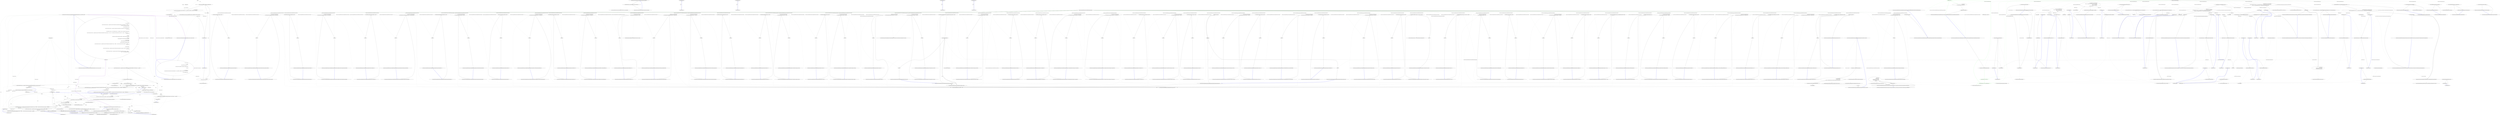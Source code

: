 digraph  {
n96 [label=string, span=""];
n97 [label=string, span=""];
n98 [label="params string[]", span=""];
n99 [label="Nancy.NancyContext", span=""];
n100 [label="string[]", span=""];
n101 [label=string, span=""];
n102 [label=string, span=""];
n103 [label=string, span=""];
n104 [label=string, span=""];
n105 [label=extension, span=""];
n106 [label=fileName, span=""];
n0 [label="Entry Nancy.Conventions.StaticContentConventionBuilder.StaticContentConventionBuilder()", span="16-16", cluster="Nancy.Conventions.StaticContentConventionBuilder.StaticContentConventionBuilder()"];
n1 [label="ResponseFactoryCache = new ConcurrentDictionary<string, Func<Response>>()", span="18-18", cluster="Nancy.Conventions.StaticContentConventionBuilder.StaticContentConventionBuilder()"];
n2 [label="Exit Nancy.Conventions.StaticContentConventionBuilder.StaticContentConventionBuilder()", span="16-16", cluster="Nancy.Conventions.StaticContentConventionBuilder.StaticContentConventionBuilder()"];
n3 [label="Entry System.Collections.Concurrent.ConcurrentDictionary<TKey, TValue>.ConcurrentDictionary()", span="0-0", cluster="System.Collections.Concurrent.ConcurrentDictionary<TKey, TValue>.ConcurrentDictionary()"];
n4 [label="Entry Nancy.Conventions.StaticContentConventionBuilder.AddDirectory(string, string, params string[])", span="28-28", cluster="Nancy.Conventions.StaticContentConventionBuilder.AddDirectory(string, string, params string[])"];
n5 [label="return (ctx, root) =>\r\n            {\r\n                var path =\r\n                    ctx.Request.Path.TrimStart(new[] { '/' });\r\n\r\n                if (!path.StartsWith(requestedPath, StringComparison.OrdinalIgnoreCase))\r\n                {\r\n                    return null;\r\n                }\r\n\r\n                var responseFactory =\r\n                    ResponseFactoryCache.GetOrAdd(path, BuildContentDelegate(ctx, root, requestedPath, contentPath ?? requestedPath, allowedExtensions));\r\n\r\n                return responseFactory.Invoke();\r\n            };", span="30-44", cluster="Nancy.Conventions.StaticContentConventionBuilder.AddDirectory(string, string, params string[])"];
n9 [label="!path.StartsWith(requestedPath, StringComparison.OrdinalIgnoreCase)", span="35-35", cluster="lambda expression"];
n11 [label="var responseFactory =\r\n                    ResponseFactoryCache.GetOrAdd(path, BuildContentDelegate(ctx, root, requestedPath, contentPath ?? requestedPath, allowedExtensions))", span="40-41", cluster="lambda expression"];
n6 [label="Exit Nancy.Conventions.StaticContentConventionBuilder.AddDirectory(string, string, params string[])", span="28-28", cluster="Nancy.Conventions.StaticContentConventionBuilder.AddDirectory(string, string, params string[])"];
n8 [label="var path =\r\n                    ctx.Request.Path.TrimStart(new[] { '/' })", span="32-33", cluster="lambda expression"];
n7 [label="Entry lambda expression", span="30-44", cluster="lambda expression"];
n14 [label="Entry string.TrimStart(params char[])", span="0-0", cluster="string.TrimStart(params char[])"];
n10 [label="return null;", span="37-37", cluster="lambda expression"];
n15 [label="Entry string.StartsWith(string, System.StringComparison)", span="0-0", cluster="string.StartsWith(string, System.StringComparison)"];
n12 [label="return responseFactory.Invoke();", span="43-43", cluster="lambda expression"];
n16 [label="Entry Nancy.Conventions.StaticContentConventionBuilder.BuildContentDelegate(Nancy.NancyContext, string, string, string, string[])", span="47-47", cluster="Nancy.Conventions.StaticContentConventionBuilder.BuildContentDelegate(Nancy.NancyContext, string, string, string, string[])"];
n17 [label="Entry System.Collections.Concurrent.ConcurrentDictionary<TKey, TValue>.GetOrAdd(TKey, System.Func<TKey, TValue>)", span="0-0", cluster="System.Collections.Concurrent.ConcurrentDictionary<TKey, TValue>.GetOrAdd(TKey, System.Func<TKey, TValue>)"];
n13 [label="Exit lambda expression", span="30-44", cluster="lambda expression"];
n18 [label="Entry System.Func<TResult>.Invoke()", span="0-0", cluster="System.Func<TResult>.Invoke()"];
n19 [label="return requestPath =>\r\n            {\r\n                context.Trace.TraceLog.WriteLog(x => x.AppendLine(string.Concat(''[StaticContentConventionBuilder] Attempting to resolve static content ''', requestPath, ''''')));\r\n                var extension = Path.GetExtension(requestPath);\r\n\r\n                if (string.IsNullOrEmpty(extension))\r\n                {\r\n                    context.Trace.TraceLog.WriteLog(x => x.AppendLine(''[StaticContentConventionBuilder] The requested file did not contain a file extension.''));\r\n                    return () => null;\r\n                }\r\n\r\n                if (allowedExtensions.Length != 0 && !allowedExtensions.Any(e => string.Equals(e, extension, StringComparison.OrdinalIgnoreCase)))\r\n                {\r\n                    context.Trace.TraceLog.WriteLog(x => x.AppendLine(string.Concat(''[StaticContentConventionBuilder] The requested extension ''', extension, ''' does not match any of the valid extensions for the convention ''', string.Join('','', allowedExtensions), ''''')));\r\n                    return () => null;\r\n                }\r\n\r\n                requestPath = \r\n                    Regex.Replace(requestPath, Regex.Escape(requestedPath), contentPath, RegexOptions.IgnoreCase);\r\n\r\n                var fileName = \r\n                    Path.GetFullPath(Path.Combine(applicationRootPath, requestPath));\r\n\r\n                var contentRootPath = \r\n                    Path.Combine(applicationRootPath, contentPath);\r\n\r\n                if (!IsWithinContentFolder(contentRootPath, fileName))\r\n                {\r\n                    context.Trace.TraceLog.WriteLog(x => x.AppendLine(string.Concat(''[StaticContentConventionBuilder] The request ''', fileName, ''' is trying to access a path outside the content folder ''', contentPath, ''''')));\r\n                    return () => null;\r\n                }\r\n\r\n                if (!File.Exists(fileName))\r\n                {\r\n                    context.Trace.TraceLog.WriteLog(x => x.AppendLine(string.Concat(''[StaticContentConventionBuilder] The requested file ''', fileName, ''' does not exist'')));\r\n                    return () => null;\r\n                }\r\n\r\n                context.Trace.TraceLog.WriteLog(x => x.AppendLine(string.Concat(''[StaticContentConventionBuilder] Returning file ''', fileName, ''''')));\r\n                return () => new GenericFileResponse(fileName);\r\n            };", span="49-89", cluster="Nancy.Conventions.StaticContentConventionBuilder.BuildContentDelegate(Nancy.NancyContext, string, string, string, string[])"];
n22 [label="context.Trace.TraceLog.WriteLog(x => x.AppendLine(string.Concat(''[StaticContentConventionBuilder] Attempting to resolve static content ''', requestPath, ''''')))", span="51-51", cluster="lambda expression"];
n25 [label="context.Trace.TraceLog.WriteLog(x => x.AppendLine(''[StaticContentConventionBuilder] The requested file did not contain a file extension.''))", span="56-56", cluster="lambda expression"];
n27 [label="allowedExtensions.Length != 0 && !allowedExtensions.Any(e => string.Equals(e, extension, StringComparison.OrdinalIgnoreCase))", span="60-60", cluster="lambda expression"];
n28 [label="context.Trace.TraceLog.WriteLog(x => x.AppendLine(string.Concat(''[StaticContentConventionBuilder] The requested extension ''', extension, ''' does not match any of the valid extensions for the convention ''', string.Join('','', allowedExtensions), ''''')))", span="62-62", cluster="lambda expression"];
n68 [label="x.AppendLine(string.Concat(''[StaticContentConventionBuilder] The requested extension ''', extension, ''' does not match any of the valid extensions for the convention ''', string.Join('','', allowedExtensions), '''''))", span="62-62", cluster="lambda expression"];
n30 [label="requestPath = \r\n                    Regex.Replace(requestPath, Regex.Escape(requestedPath), contentPath, RegexOptions.IgnoreCase)", span="66-67", cluster="lambda expression"];
n31 [label="var fileName = \r\n                    Path.GetFullPath(Path.Combine(applicationRootPath, requestPath))", span="69-70", cluster="lambda expression"];
n32 [label="var contentRootPath = \r\n                    Path.Combine(applicationRootPath, contentPath)", span="72-73", cluster="lambda expression"];
n34 [label="context.Trace.TraceLog.WriteLog(x => x.AppendLine(string.Concat(''[StaticContentConventionBuilder] The request ''', fileName, ''' is trying to access a path outside the content folder ''', contentPath, ''''')))", span="77-77", cluster="lambda expression"];
n76 [label="x.AppendLine(string.Concat(''[StaticContentConventionBuilder] The request ''', fileName, ''' is trying to access a path outside the content folder ''', contentPath, '''''))", span="77-77", cluster="lambda expression"];
n37 [label="context.Trace.TraceLog.WriteLog(x => x.AppendLine(string.Concat(''[StaticContentConventionBuilder] The requested file ''', fileName, ''' does not exist'')))", span="83-83", cluster="lambda expression"];
n39 [label="context.Trace.TraceLog.WriteLog(x => x.AppendLine(string.Concat(''[StaticContentConventionBuilder] Returning file ''', fileName, ''''')))", span="87-87", cluster="lambda expression"];
n20 [label="Exit Nancy.Conventions.StaticContentConventionBuilder.BuildContentDelegate(Nancy.NancyContext, string, string, string, string[])", span="47-47", cluster="Nancy.Conventions.StaticContentConventionBuilder.BuildContentDelegate(Nancy.NancyContext, string, string, string, string[])"];
n53 [label="x.AppendLine(string.Concat(''[StaticContentConventionBuilder] Attempting to resolve static content ''', requestPath, '''''))", span="51-51", cluster="lambda expression"];
n23 [label="var extension = Path.GetExtension(requestPath)", span="52-52", cluster="lambda expression"];
n21 [label="Entry lambda expression", span="49-89", cluster="lambda expression"];
n42 [label="Entry Nancy.Diagnostics.TraceLog.WriteLog(System.Action<System.Text.StringBuilder>)", span="14-14", cluster="Nancy.Diagnostics.TraceLog.WriteLog(System.Action<System.Text.StringBuilder>)"];
n52 [label="Entry lambda expression", span="51-51", cluster="lambda expression"];
n24 [label="string.IsNullOrEmpty(extension)", span="54-54", cluster="lambda expression"];
n43 [label="Entry System.IO.Path.GetExtension(string)", span="0-0", cluster="System.IO.Path.GetExtension(string)"];
n64 [label="string.Equals(e, extension, StringComparison.OrdinalIgnoreCase)", span="60-60", cluster="lambda expression"];
n44 [label="Entry string.IsNullOrEmpty(string)", span="0-0", cluster="string.IsNullOrEmpty(string)"];
n26 [label="return () => null;", span="57-57", cluster="lambda expression"];
n57 [label="Entry lambda expression", span="56-56", cluster="lambda expression"];
n45 [label="Entry Unk.Any", span="", cluster="Unk.Any"];
n63 [label="Entry lambda expression", span="60-60", cluster="lambda expression"];
n29 [label="return () => null;", span="63-63", cluster="lambda expression"];
n67 [label="Entry lambda expression", span="62-62", cluster="lambda expression"];
n46 [label="Entry System.Text.RegularExpressions.Regex.Escape(string)", span="0-0", cluster="System.Text.RegularExpressions.Regex.Escape(string)"];
n47 [label="Entry System.Text.RegularExpressions.Regex.Replace(string, string, string, System.Text.RegularExpressions.RegexOptions)", span="0-0", cluster="System.Text.RegularExpressions.Regex.Replace(string, string, string, System.Text.RegularExpressions.RegexOptions)"];
n48 [label="Entry System.IO.Path.Combine(string, string)", span="0-0", cluster="System.IO.Path.Combine(string, string)"];
n49 [label="Entry System.IO.Path.GetFullPath(string)", span="0-0", cluster="System.IO.Path.GetFullPath(string)"];
n33 [label="!IsWithinContentFolder(contentRootPath, fileName)", span="75-75", cluster="lambda expression"];
n36 [label="!File.Exists(fileName)", span="81-81", cluster="lambda expression"];
n82 [label="x.AppendLine(string.Concat(''[StaticContentConventionBuilder] The requested file ''', fileName, ''' does not exist''))", span="83-83", cluster="lambda expression"];
n88 [label="x.AppendLine(string.Concat(''[StaticContentConventionBuilder] Returning file ''', fileName, '''''))", span="87-87", cluster="lambda expression"];
n40 [label="return () => new GenericFileResponse(fileName);", span="88-88", cluster="lambda expression"];
n91 [label="new GenericFileResponse(fileName)", span="88-88", cluster="lambda expression"];
n50 [label="Entry Nancy.Conventions.StaticContentConventionBuilder.IsWithinContentFolder(string, string)", span="98-98", cluster="Nancy.Conventions.StaticContentConventionBuilder.IsWithinContentFolder(string, string)"];
n35 [label="return () => null;", span="78-78", cluster="lambda expression"];
n75 [label="Entry lambda expression", span="77-77", cluster="lambda expression"];
n51 [label="Entry System.IO.File.Exists(string)", span="0-0", cluster="System.IO.File.Exists(string)"];
n38 [label="return () => null;", span="84-84", cluster="lambda expression"];
n81 [label="Entry lambda expression", span="83-83", cluster="lambda expression"];
n87 [label="Entry lambda expression", span="87-87", cluster="lambda expression"];
n41 [label="Exit lambda expression", span="49-89", cluster="lambda expression"];
n54 [label="Exit lambda expression", span="51-51", cluster="lambda expression"];
n55 [label="Entry string.Concat(string, string, string)", span="0-0", cluster="string.Concat(string, string, string)"];
n56 [label="Entry System.Text.StringBuilder.AppendLine(string)", span="0-0", cluster="System.Text.StringBuilder.AppendLine(string)"];
n58 [label="x.AppendLine(''[StaticContentConventionBuilder] The requested file did not contain a file extension.'')", span="56-56", cluster="lambda expression"];
n59 [label="Exit lambda expression", span="56-56", cluster="lambda expression"];
n60 [label="Entry lambda expression", span="57-57", cluster="lambda expression"];
n61 [label=null, span="57-57", cluster="lambda expression"];
n62 [label="Exit lambda expression", span="57-57", cluster="lambda expression"];
n65 [label="Exit lambda expression", span="60-60", cluster="lambda expression"];
n66 [label="Entry string.Equals(string, string, System.StringComparison)", span="0-0", cluster="string.Equals(string, string, System.StringComparison)"];
n69 [label="Exit lambda expression", span="62-62", cluster="lambda expression"];
n70 [label="Entry string.Join(string, params string[])", span="0-0", cluster="string.Join(string, params string[])"];
n71 [label="Entry string.Concat(params string[])", span="0-0", cluster="string.Concat(params string[])"];
n72 [label="Entry lambda expression", span="63-63", cluster="lambda expression"];
n73 [label=null, span="63-63", cluster="lambda expression"];
n74 [label="Exit lambda expression", span="63-63", cluster="lambda expression"];
n77 [label="Exit lambda expression", span="77-77", cluster="lambda expression"];
n78 [label="Entry lambda expression", span="78-78", cluster="lambda expression"];
n79 [label=null, span="78-78", cluster="lambda expression"];
n80 [label="Exit lambda expression", span="78-78", cluster="lambda expression"];
n83 [label="Exit lambda expression", span="83-83", cluster="lambda expression"];
n84 [label="Entry lambda expression", span="84-84", cluster="lambda expression"];
n85 [label=null, span="84-84", cluster="lambda expression"];
n86 [label="Exit lambda expression", span="84-84", cluster="lambda expression"];
n89 [label="Exit lambda expression", span="87-87", cluster="lambda expression"];
n90 [label="Entry lambda expression", span="88-88", cluster="lambda expression"];
n92 [label="Exit lambda expression", span="88-88", cluster="lambda expression"];
n93 [label="Entry Nancy.Responses.GenericFileResponse.GenericFileResponse(string)", span="32-32", cluster="Nancy.Responses.GenericFileResponse.GenericFileResponse(string)"];
n94 [label="return fileName.StartsWith(contentRootPath, StringComparison.Ordinal);", span="100-100", cluster="Nancy.Conventions.StaticContentConventionBuilder.IsWithinContentFolder(string, string)"];
n95 [label="Exit Nancy.Conventions.StaticContentConventionBuilder.IsWithinContentFolder(string, string)", span="98-98", cluster="Nancy.Conventions.StaticContentConventionBuilder.IsWithinContentFolder(string, string)"];
d6 [label="configuration != null", span="44-44", cluster="Nancy.Testing.ConfigurableBootstrapper.ConfigurableBootstrapper(System.Action<Nancy.Testing.ConfigurableBootstrapper.ConfigurableBoostrapperConfigurator>)", color=green, community=0];
d2 [label="Entry Nancy.Testing.ConfigurableBootstrapper.ConfigurableBootstrapper(System.Action<Nancy.Testing.ConfigurableBootstrapper.ConfigurableBoostrapperConfigurator>)", span="38-38", cluster="Nancy.Testing.ConfigurableBootstrapper.ConfigurableBootstrapper(System.Action<Nancy.Testing.ConfigurableBootstrapper.ConfigurableBoostrapperConfigurator>)"];
d5 [label="this.registeredInstances = new List<InstanceRegistration>()", span="42-42", cluster="Nancy.Testing.ConfigurableBootstrapper.ConfigurableBootstrapper(System.Action<Nancy.Testing.ConfigurableBootstrapper.ConfigurableBoostrapperConfigurator>)", color=green, community=0];
d7 [label="var configurator =\r\n                    new ConfigurableBoostrapperConfigurator(this)", span="46-47", cluster="Nancy.Testing.ConfigurableBootstrapper.ConfigurableBootstrapper(System.Action<Nancy.Testing.ConfigurableBootstrapper.ConfigurableBoostrapperConfigurator>)"];
d9 [label="Exit Nancy.Testing.ConfigurableBootstrapper.ConfigurableBootstrapper(System.Action<Nancy.Testing.ConfigurableBootstrapper.ConfigurableBoostrapperConfigurator>)", span="38-38", cluster="Nancy.Testing.ConfigurableBootstrapper.ConfigurableBootstrapper(System.Action<Nancy.Testing.ConfigurableBootstrapper.ConfigurableBoostrapperConfigurator>)"];
d4 [label="this.registeredTypes = new List<object>()", span="41-41", cluster="Nancy.Testing.ConfigurableBootstrapper.ConfigurableBootstrapper(System.Action<Nancy.Testing.ConfigurableBootstrapper.ConfigurableBoostrapperConfigurator>)", color=green, community=0];
d392 [label="Nancy.Testing.ConfigurableBootstrapper", span=""];
d3 [label="this.configuration = NancyInternalConfiguration.Default", span="40-40", cluster="Nancy.Testing.ConfigurableBootstrapper.ConfigurableBootstrapper(System.Action<Nancy.Testing.ConfigurableBootstrapper.ConfigurableBoostrapperConfigurator>)"];
d10 [label="Entry System.Collections.Generic.List<T>.List()", span="0-0", cluster="System.Collections.Generic.List<T>.List()"];
d8 [label="configuration.Invoke(configurator)", span="49-49", cluster="Nancy.Testing.ConfigurableBootstrapper.ConfigurableBootstrapper(System.Action<Nancy.Testing.ConfigurableBootstrapper.ConfigurableBoostrapperConfigurator>)"];
d11 [label="Entry Nancy.Testing.ConfigurableBootstrapper.ConfigurableBoostrapperConfigurator.ConfigurableBoostrapperConfigurator(Nancy.Testing.ConfigurableBootstrapper)", span="401-401", cluster="Nancy.Testing.ConfigurableBootstrapper.ConfigurableBoostrapperConfigurator.ConfigurableBoostrapperConfigurator(Nancy.Testing.ConfigurableBootstrapper)"];
d14 [label="return this.registeredTypes.Where(x => x.GetType().Equals(typeof(ModuleRegistration))).Cast<ModuleRegistration>();", span="55-55", cluster="Nancy.Testing.ConfigurableBootstrapper.GetModuleRegistrations()"];
d24 [label="return this.registeredTypes.Where(x => x.GetType().Equals(typeof(TypeRegistration))).Cast<TypeRegistration>();", span="60-60", cluster="Nancy.Testing.ConfigurableBootstrapper.GetTypeRegistrations()"];
d30 [label="return this.registeredTypes.Where(x => x.GetType().Equals(typeof(CollectionTypeRegistration))).Cast<CollectionTypeRegistration>();", span="65-65", cluster="Nancy.Testing.ConfigurableBootstrapper.GetCollectionTypeRegistrations()"];
d36 [label="var types = this.GetTypeRegistrations()\r\n                .Where(x => x.RegistrationType.Equals(typeof(T)))\r\n                .Select(x => x.ImplementationType)\r\n                .ToList()", span="70-73", cluster="Nancy.Testing.ConfigurableBootstrapper.Resolve<T>()"];
d55 [label="!this.disableAutoRegistration", span="178-178", cluster="Nancy.Testing.ConfigurableBootstrapper.ConfigureApplicationContainer(TinyIoC.TinyIoCContainer)"];
d57 [label="this.RegisterBootstrapperTypes(container)", span="181-181", cluster="Nancy.Testing.ConfigurableBootstrapper.ConfigureApplicationContainer(TinyIoC.TinyIoCContainer)"];
d62 [label="return this.ApplicationContainer.GetChildContainer();", span="192-192", cluster="Nancy.Testing.ConfigurableBootstrapper.CreateRequestContainer()"];
d74 [label="return this.ApplicationContainer.Resolve<INancyEngine>();", span="220-220", cluster="Nancy.Testing.ConfigurableBootstrapper.GetEngineInternal()"];
d82 [label="return this.ApplicationContainer.Resolve<IModuleKeyGenerator>();", span="240-240", cluster="Nancy.Testing.ConfigurableBootstrapper.GetModuleKeyGenerator()"];
d85 [label="return this.ApplicationContainer.ResolveAll<IStartup>(false);", span="249-249", cluster="Nancy.Testing.ConfigurableBootstrapper.GetStartupTasks()"];
d87 [label="var moduleCatalog = this.registeredInstances\r\n                .Where(x => x.RegistrationType.Equals(typeof(INancyModuleCatalog)))\r\n                .Select(x => x.Implementation)\r\n                .Cast<INancyModuleCatalog>()\r\n                .FirstOrDefault() ?? this", span="260-264", cluster="Nancy.Testing.ConfigurableBootstrapper.RegisterBootstrapperTypes(TinyIoC.TinyIoCContainer)"];
d98 [label="var configuredTypes = this.GetTypeRegistrations().ToList()", span="276-276", cluster="Nancy.Testing.ConfigurableBootstrapper.RegisterTypes(TinyIoC.TinyIoCContainer, System.Collections.Generic.IEnumerable<Nancy.Bootstrapper.TypeRegistration>)"];
d99 [label="typeRegistrations = configuredTypes\r\n                .Concat(typeRegistrations.Where(x => !configuredTypes.Any(y => y.RegistrationType.Equals(x.RegistrationType))))\r\n                .Where(x => !this.registeredInstances.Any(y => y.RegistrationType.Equals(x.RegistrationType)))", span="278-280", cluster="Nancy.Testing.ConfigurableBootstrapper.RegisterTypes(TinyIoC.TinyIoCContainer, System.Collections.Generic.IEnumerable<Nancy.Bootstrapper.TypeRegistration>)"];
d114 [label="!this.registeredInstances.Any(y => y.RegistrationType.Equals(x.RegistrationType))", span="280-280", cluster="lambda expression"];
d121 [label="var configuredCollectionTypes = this.GetCollectionTypeRegistrations().ToList()", span="296-296", cluster="Nancy.Testing.ConfigurableBootstrapper.RegisterCollectionTypes(TinyIoC.TinyIoCContainer, System.Collections.Generic.IEnumerable<Nancy.Bootstrapper.CollectionTypeRegistration>)"];
d134 [label="instanceRegistrations = this.registeredInstances\r\n                .Concat(instanceRegistrations.Where(x => !this.registeredInstances.Any(y => y.RegistrationType.Equals(x.RegistrationType))))\r\n                .Where(x => !this.GetTypeRegistrations().Any(y => y.RegistrationType.Equals(x.RegistrationType)))", span="314-316", cluster="Nancy.Testing.ConfigurableBootstrapper.RegisterInstances(TinyIoC.TinyIoCContainer, System.Collections.Generic.IEnumerable<Nancy.Bootstrapper.InstanceRegistration>)"];
d140 [label="!this.registeredInstances.Any(y => y.RegistrationType.Equals(x.RegistrationType))", span="315-315", cluster="lambda expression"];
d146 [label="!this.GetTypeRegistrations().Any(y => y.RegistrationType.Equals(x.RegistrationType))", span="316-316", cluster="lambda expression"];
d384 [label="this.bootstrapper.configuration.Serializers = new List<Type> { typeof(T) }", span="1060-1060", cluster="Nancy.Testing.ConfigurableBootstrapper.ConfigurableBoostrapperConfigurator.Serializer<T>()"];
d12 [label="Entry System.Action<T>.Invoke(T)", span="0-0", cluster="System.Action<T>.Invoke(T)"];
d157 [label="Exit Nancy.Testing.ConfigurableBootstrapper.ConfigurableBoostrapperConfigurator.ConfigurableBoostrapperConfigurator(Nancy.Testing.ConfigurableBootstrapper)", span="401-401", cluster="Nancy.Testing.ConfigurableBootstrapper.ConfigurableBoostrapperConfigurator.ConfigurableBoostrapperConfigurator(Nancy.Testing.ConfigurableBootstrapper)"];
d156 [label="this.bootstrapper = bootstrapper", span="403-403", cluster="Nancy.Testing.ConfigurableBootstrapper.ConfigurableBoostrapperConfigurator.ConfigurableBoostrapperConfigurator(Nancy.Testing.ConfigurableBootstrapper)"];
d13 [label="Entry Nancy.Testing.ConfigurableBootstrapper.GetModuleRegistrations()", span="53-53", cluster="Nancy.Testing.ConfigurableBootstrapper.GetModuleRegistrations()"];
d15 [label="Exit Nancy.Testing.ConfigurableBootstrapper.GetModuleRegistrations()", span="53-53", cluster="Nancy.Testing.ConfigurableBootstrapper.GetModuleRegistrations()"];
d16 [label="Entry Unk.Where", span="", cluster="Unk.Where"];
d17 [label="Entry Unk.>", span="", cluster="Unk.>"];
d18 [label="Entry lambda expression", span="55-55", cluster="lambda expression"];
d23 [label="Entry Nancy.Testing.ConfigurableBootstrapper.GetTypeRegistrations()", span="58-58", cluster="Nancy.Testing.ConfigurableBootstrapper.GetTypeRegistrations()"];
d25 [label="Exit Nancy.Testing.ConfigurableBootstrapper.GetTypeRegistrations()", span="58-58", cluster="Nancy.Testing.ConfigurableBootstrapper.GetTypeRegistrations()"];
d26 [label="Entry lambda expression", span="60-60", cluster="lambda expression"];
d29 [label="Entry Nancy.Testing.ConfigurableBootstrapper.GetCollectionTypeRegistrations()", span="63-63", cluster="Nancy.Testing.ConfigurableBootstrapper.GetCollectionTypeRegistrations()"];
d31 [label="Exit Nancy.Testing.ConfigurableBootstrapper.GetCollectionTypeRegistrations()", span="63-63", cluster="Nancy.Testing.ConfigurableBootstrapper.GetCollectionTypeRegistrations()"];
d32 [label="Entry lambda expression", span="65-65", cluster="lambda expression"];
d35 [label="Entry Nancy.Testing.ConfigurableBootstrapper.Resolve<T>()", span="68-68", cluster="Nancy.Testing.ConfigurableBootstrapper.Resolve<T>()"];
d37 [label="return (types.Any()) ? types : null;", span="75-75", cluster="Nancy.Testing.ConfigurableBootstrapper.Resolve<T>()"];
d39 [label="Entry Unk.Select", span="", cluster="Unk.Select"];
d40 [label="Entry Unk.ToList", span="", cluster="Unk.ToList"];
d42 [label="Entry lambda expression", span="71-71", cluster="lambda expression"];
d45 [label="Entry lambda expression", span="72-72", cluster="lambda expression"];
d54 [label="Entry Nancy.Testing.ConfigurableBootstrapper.ConfigureApplicationContainer(TinyIoC.TinyIoCContainer)", span="176-176", cluster="Nancy.Testing.ConfigurableBootstrapper.ConfigureApplicationContainer(TinyIoC.TinyIoCContainer)"];
d56 [label="container.AutoRegister()", span="180-180", cluster="Nancy.Testing.ConfigurableBootstrapper.ConfigureApplicationContainer(TinyIoC.TinyIoCContainer)"];
d58 [label="Exit Nancy.Testing.ConfigurableBootstrapper.ConfigureApplicationContainer(TinyIoC.TinyIoCContainer)", span="176-176", cluster="Nancy.Testing.ConfigurableBootstrapper.ConfigureApplicationContainer(TinyIoC.TinyIoCContainer)"];
d60 [label="Entry Nancy.Testing.ConfigurableBootstrapper.RegisterBootstrapperTypes(TinyIoC.TinyIoCContainer)", span="258-258", cluster="Nancy.Testing.ConfigurableBootstrapper.RegisterBootstrapperTypes(TinyIoC.TinyIoCContainer)"];
d61 [label="Entry Nancy.Testing.ConfigurableBootstrapper.CreateRequestContainer()", span="190-190", cluster="Nancy.Testing.ConfigurableBootstrapper.CreateRequestContainer()"];
d63 [label="Exit Nancy.Testing.ConfigurableBootstrapper.CreateRequestContainer()", span="190-190", cluster="Nancy.Testing.ConfigurableBootstrapper.CreateRequestContainer()"];
d64 [label="Entry TinyIoC.TinyIoCContainer.GetChildContainer()", span="754-754", cluster="TinyIoC.TinyIoCContainer.GetChildContainer()"];
d73 [label="Entry Nancy.Testing.ConfigurableBootstrapper.GetEngineInternal()", span="218-218", cluster="Nancy.Testing.ConfigurableBootstrapper.GetEngineInternal()"];
d75 [label="Exit Nancy.Testing.ConfigurableBootstrapper.GetEngineInternal()", span="218-218", cluster="Nancy.Testing.ConfigurableBootstrapper.GetEngineInternal()"];
d76 [label="Entry TinyIoC.TinyIoCContainer.Resolve<ResolveType>()", span="1297-1297", cluster="TinyIoC.TinyIoCContainer.Resolve<ResolveType>()"];
d81 [label="Entry Nancy.Testing.ConfigurableBootstrapper.GetModuleKeyGenerator()", span="238-238", cluster="Nancy.Testing.ConfigurableBootstrapper.GetModuleKeyGenerator()"];
d83 [label="Exit Nancy.Testing.ConfigurableBootstrapper.GetModuleKeyGenerator()", span="238-238", cluster="Nancy.Testing.ConfigurableBootstrapper.GetModuleKeyGenerator()"];
d84 [label="Entry Nancy.Testing.ConfigurableBootstrapper.GetStartupTasks()", span="247-247", cluster="Nancy.Testing.ConfigurableBootstrapper.GetStartupTasks()"];
d86 [label="Exit Nancy.Testing.ConfigurableBootstrapper.GetStartupTasks()", span="247-247", cluster="Nancy.Testing.ConfigurableBootstrapper.GetStartupTasks()"];
d68 [label="Entry TinyIoC.TinyIoCContainer.ResolveAll<ResolveType>(bool)", span="2048-2048", cluster="TinyIoC.TinyIoCContainer.ResolveAll<ResolveType>(bool)"];
d88 [label="applicationContainer.Register<INancyModuleCatalog>(moduleCatalog)", span="266-266", cluster="Nancy.Testing.ConfigurableBootstrapper.RegisterBootstrapperTypes(TinyIoC.TinyIoCContainer)"];
d90 [label="Entry Unk.FirstOrDefault", span="", cluster="Unk.FirstOrDefault"];
d91 [label="Entry lambda expression", span="261-261", cluster="lambda expression"];
d94 [label="Entry lambda expression", span="262-262", cluster="lambda expression"];
d97 [label="Entry Nancy.Testing.ConfigurableBootstrapper.RegisterTypes(TinyIoC.TinyIoCContainer, System.Collections.Generic.IEnumerable<Nancy.Bootstrapper.TypeRegistration>)", span="274-274", cluster="Nancy.Testing.ConfigurableBootstrapper.RegisterTypes(TinyIoC.TinyIoCContainer, System.Collections.Generic.IEnumerable<Nancy.Bootstrapper.TypeRegistration>)"];
d103 [label="Entry System.Collections.Generic.IEnumerable<TSource>.ToList<TSource>()", span="0-0", cluster="System.Collections.Generic.IEnumerable<TSource>.ToList<TSource>()"];
d108 [label="!configuredTypes.Any(y => y.RegistrationType.Equals(x.RegistrationType))", span="279-279", cluster="lambda expression"];
d100 [label=typeRegistrations, span="282-282", cluster="Nancy.Testing.ConfigurableBootstrapper.RegisterTypes(TinyIoC.TinyIoCContainer, System.Collections.Generic.IEnumerable<Nancy.Bootstrapper.TypeRegistration>)"];
d104 [label="Entry Unk.Concat", span="", cluster="Unk.Concat"];
d107 [label="Entry lambda expression", span="279-279", cluster="lambda expression"];
d113 [label="Entry lambda expression", span="280-280", cluster="lambda expression"];
d115 [label="Exit lambda expression", span="280-280", cluster="lambda expression"];
d41 [label="Entry Unk.Any", span="", cluster="Unk.Any"];
d116 [label="Entry lambda expression", span="280-280", cluster="lambda expression"];
d120 [label="Entry Nancy.Testing.ConfigurableBootstrapper.RegisterCollectionTypes(TinyIoC.TinyIoCContainer, System.Collections.Generic.IEnumerable<Nancy.Bootstrapper.CollectionTypeRegistration>)", span="294-294", cluster="Nancy.Testing.ConfigurableBootstrapper.RegisterCollectionTypes(TinyIoC.TinyIoCContainer, System.Collections.Generic.IEnumerable<Nancy.Bootstrapper.CollectionTypeRegistration>)"];
d122 [label="collectionTypeRegistrations = configuredCollectionTypes\r\n                .Concat(collectionTypeRegistrations.Where(x => !configuredCollectionTypes.Any(y => y.RegistrationType.Equals(x.RegistrationType))))", span="298-299", cluster="Nancy.Testing.ConfigurableBootstrapper.RegisterCollectionTypes(TinyIoC.TinyIoCContainer, System.Collections.Generic.IEnumerable<Nancy.Bootstrapper.CollectionTypeRegistration>)"];
d128 [label="!configuredCollectionTypes.Any(y => y.RegistrationType.Equals(x.RegistrationType))", span="299-299", cluster="lambda expression"];
d133 [label="Entry Nancy.Testing.ConfigurableBootstrapper.RegisterInstances(TinyIoC.TinyIoCContainer, System.Collections.Generic.IEnumerable<Nancy.Bootstrapper.InstanceRegistration>)", span="312-312", cluster="Nancy.Testing.ConfigurableBootstrapper.RegisterInstances(TinyIoC.TinyIoCContainer, System.Collections.Generic.IEnumerable<Nancy.Bootstrapper.InstanceRegistration>)"];
d135 [label=instanceRegistrations, span="318-318", cluster="Nancy.Testing.ConfigurableBootstrapper.RegisterInstances(TinyIoC.TinyIoCContainer, System.Collections.Generic.IEnumerable<Nancy.Bootstrapper.InstanceRegistration>)"];
d139 [label="Entry lambda expression", span="315-315", cluster="lambda expression"];
d145 [label="Entry lambda expression", span="316-316", cluster="lambda expression"];
d141 [label="Exit lambda expression", span="315-315", cluster="lambda expression"];
d142 [label="Entry lambda expression", span="315-315", cluster="lambda expression"];
d147 [label="Exit lambda expression", span="316-316", cluster="lambda expression"];
d148 [label="Entry lambda expression", span="316-316", cluster="lambda expression"];
d400 [label="Nancy.Testing.ConfigurableBootstrapper.ConfigurableBoostrapperConfigurator", span=""];
d383 [label="Entry Nancy.Testing.ConfigurableBootstrapper.ConfigurableBoostrapperConfigurator.Serializer<T>()", span="1058-1058", cluster="Nancy.Testing.ConfigurableBootstrapper.ConfigurableBoostrapperConfigurator.Serializer<T>()"];
d385 [label="return this;", span="1061-1061", cluster="Nancy.Testing.ConfigurableBootstrapper.ConfigurableBoostrapperConfigurator.Serializer<T>()"];
d20 [label="Exit lambda expression", span="55-55", cluster="lambda expression"];
d19 [label="x.GetType().Equals(typeof(ModuleRegistration))", span="55-55", cluster="lambda expression"];
d28 [label="Exit lambda expression", span="60-60", cluster="lambda expression"];
d27 [label="x.GetType().Equals(typeof(TypeRegistration))", span="60-60", cluster="lambda expression"];
d34 [label="Exit lambda expression", span="65-65", cluster="lambda expression"];
d33 [label="x.GetType().Equals(typeof(CollectionTypeRegistration))", span="65-65", cluster="lambda expression"];
d38 [label="Exit Nancy.Testing.ConfigurableBootstrapper.Resolve<T>()", span="68-68", cluster="Nancy.Testing.ConfigurableBootstrapper.Resolve<T>()"];
d44 [label="Exit lambda expression", span="71-71", cluster="lambda expression"];
d43 [label="x.RegistrationType.Equals(typeof(T))", span="71-71", cluster="lambda expression"];
d47 [label="Exit lambda expression", span="72-72", cluster="lambda expression"];
d46 [label="x.ImplementationType", span="72-72", cluster="lambda expression"];
d59 [label="Entry TinyIoC.TinyIoCContainer.AutoRegister()", span="767-767", cluster="TinyIoC.TinyIoCContainer.AutoRegister()"];
d89 [label="Exit Nancy.Testing.ConfigurableBootstrapper.RegisterBootstrapperTypes(TinyIoC.TinyIoCContainer)", span="258-258", cluster="Nancy.Testing.ConfigurableBootstrapper.RegisterBootstrapperTypes(TinyIoC.TinyIoCContainer)"];
d66 [label="return container.ResolveAll<NancyModule>(false);", span="202-202", cluster="Nancy.Testing.ConfigurableBootstrapper.GetAllModules(TinyIoC.TinyIoCContainer)"];
d93 [label="Exit lambda expression", span="261-261", cluster="lambda expression"];
d92 [label="x.RegistrationType.Equals(typeof(INancyModuleCatalog))", span="261-261", cluster="lambda expression"];
d96 [label="Exit lambda expression", span="262-262", cluster="lambda expression"];
d95 [label="x.Implementation", span="262-262", cluster="lambda expression"];
d102 [label="Exit Nancy.Testing.ConfigurableBootstrapper.RegisterTypes(TinyIoC.TinyIoCContainer, System.Collections.Generic.IEnumerable<Nancy.Bootstrapper.TypeRegistration>)", span="274-274", cluster="Nancy.Testing.ConfigurableBootstrapper.RegisterTypes(TinyIoC.TinyIoCContainer, System.Collections.Generic.IEnumerable<Nancy.Bootstrapper.TypeRegistration>)"];
d101 [label="container.Register(typeRegistration.RegistrationType, typeRegistration.ImplementationType).AsSingleton()", span="284-284", cluster="Nancy.Testing.ConfigurableBootstrapper.RegisterTypes(TinyIoC.TinyIoCContainer, System.Collections.Generic.IEnumerable<Nancy.Bootstrapper.TypeRegistration>)"];
d393 [label=configuredTypes, span=""];
d109 [label="Exit lambda expression", span="279-279", cluster="lambda expression"];
d110 [label="Entry lambda expression", span="279-279", cluster="lambda expression"];
d111 [label="y.RegistrationType.Equals(x.RegistrationType)", span="279-279", cluster="lambda expression"];
d117 [label="y.RegistrationType.Equals(x.RegistrationType)", span="280-280", cluster="lambda expression"];
d118 [label="Exit lambda expression", span="280-280", cluster="lambda expression"];
d125 [label="Exit Nancy.Testing.ConfigurableBootstrapper.RegisterCollectionTypes(TinyIoC.TinyIoCContainer, System.Collections.Generic.IEnumerable<Nancy.Bootstrapper.CollectionTypeRegistration>)", span="294-294", cluster="Nancy.Testing.ConfigurableBootstrapper.RegisterCollectionTypes(TinyIoC.TinyIoCContainer, System.Collections.Generic.IEnumerable<Nancy.Bootstrapper.CollectionTypeRegistration>)"];
d124 [label="container.RegisterMultiple(collectionTypeRegistration.RegistrationType, collectionTypeRegistration.ImplementationTypes)", span="303-303", cluster="Nancy.Testing.ConfigurableBootstrapper.RegisterCollectionTypes(TinyIoC.TinyIoCContainer, System.Collections.Generic.IEnumerable<Nancy.Bootstrapper.CollectionTypeRegistration>)"];
d123 [label=collectionTypeRegistrations, span="301-301", cluster="Nancy.Testing.ConfigurableBootstrapper.RegisterCollectionTypes(TinyIoC.TinyIoCContainer, System.Collections.Generic.IEnumerable<Nancy.Bootstrapper.CollectionTypeRegistration>)"];
d127 [label="Entry lambda expression", span="299-299", cluster="lambda expression"];
d396 [label=configuredCollectionTypes, span=""];
d129 [label="Exit lambda expression", span="299-299", cluster="lambda expression"];
d130 [label="Entry lambda expression", span="299-299", cluster="lambda expression"];
d137 [label="Exit Nancy.Testing.ConfigurableBootstrapper.RegisterInstances(TinyIoC.TinyIoCContainer, System.Collections.Generic.IEnumerable<Nancy.Bootstrapper.InstanceRegistration>)", span="312-312", cluster="Nancy.Testing.ConfigurableBootstrapper.RegisterInstances(TinyIoC.TinyIoCContainer, System.Collections.Generic.IEnumerable<Nancy.Bootstrapper.InstanceRegistration>)"];
d136 [label="container.Register(\r\n                    instanceRegistration.RegistrationType,\r\n                    instanceRegistration.Implementation)", span="320-322", cluster="Nancy.Testing.ConfigurableBootstrapper.RegisterInstances(TinyIoC.TinyIoCContainer, System.Collections.Generic.IEnumerable<Nancy.Bootstrapper.InstanceRegistration>)"];
d143 [label="y.RegistrationType.Equals(x.RegistrationType)", span="315-315", cluster="lambda expression"];
d149 [label="y.RegistrationType.Equals(x.RegistrationType)", span="316-316", cluster="lambda expression"];
d144 [label="Exit lambda expression", span="315-315", cluster="lambda expression"];
d150 [label="Exit lambda expression", span="316-316", cluster="lambda expression"];
d159 [label="this.bootstrapper.registeredInstances.Add(\r\n                    new InstanceRegistration(typeof(IBinder), binder))", span="408-409", cluster="Nancy.Testing.ConfigurableBootstrapper.ConfigurableBoostrapperConfigurator.Binder(Nancy.ModelBinding.IBinder)"];
d160 [label="return this;", span="411-411", cluster="Nancy.Testing.ConfigurableBootstrapper.ConfigurableBoostrapperConfigurator.Binder(Nancy.ModelBinding.IBinder)"];
d165 [label="this.bootstrapper.configuration.Binder = typeof(T)", span="421-421", cluster="Nancy.Testing.ConfigurableBootstrapper.ConfigurableBoostrapperConfigurator.Binder<T>()"];
d166 [label="return this;", span="422-422", cluster="Nancy.Testing.ConfigurableBootstrapper.ConfigurableBoostrapperConfigurator.Binder<T>()"];
d169 [label="this.bootstrapper.registeredInstances.Add(\r\n                    new InstanceRegistration(typeof(INancyContextFactory), contextFactory))", span="432-433", cluster="Nancy.Testing.ConfigurableBootstrapper.ConfigurableBoostrapperConfigurator.ContextFactory(Nancy.INancyContextFactory)"];
d170 [label="return this;", span="435-435", cluster="Nancy.Testing.ConfigurableBootstrapper.ConfigurableBoostrapperConfigurator.ContextFactory(Nancy.INancyContextFactory)"];
d173 [label="this.bootstrapper.configuration.ContextFactory = typeof(T)", span="445-445", cluster="Nancy.Testing.ConfigurableBootstrapper.ConfigurableBoostrapperConfigurator.ContextFactory<T>()"];
d174 [label="return this;", span="446-446", cluster="Nancy.Testing.ConfigurableBootstrapper.ConfigurableBoostrapperConfigurator.ContextFactory<T>()"];
d177 [label="this.bootstrapper.registeredInstances.Add(new InstanceRegistration(instance.GetType(), instance))", span="457-457", cluster="Nancy.Testing.ConfigurableBootstrapper.ConfigurableBoostrapperConfigurator.Dependency(object)"];
d179 [label="this.bootstrapper.registeredInstances.Add(new InstanceRegistration(interfaceType, instance))", span="461-461", cluster="Nancy.Testing.ConfigurableBootstrapper.ConfigurableBoostrapperConfigurator.Dependency(object)"];
d180 [label="return this;", span="464-464", cluster="Nancy.Testing.ConfigurableBootstrapper.ConfigurableBoostrapperConfigurator.Dependency(object)"];
d184 [label="this.bootstrapper.registeredInstances.Add(new InstanceRegistration(typeof(T), instance))", span="474-474", cluster="Nancy.Testing.ConfigurableBootstrapper.ConfigurableBoostrapperConfigurator.Dependency<T>(object)"];
d185 [label="return this;", span="475-475", cluster="Nancy.Testing.ConfigurableBootstrapper.ConfigurableBoostrapperConfigurator.Dependency<T>(object)"];
d189 [label="this.Dependency(dependency)", span="487-487", cluster="Nancy.Testing.ConfigurableBootstrapper.ConfigurableBoostrapperConfigurator.Dependencies(params object[])"];
d190 [label="return this;", span="490-490", cluster="Nancy.Testing.ConfigurableBootstrapper.ConfigurableBoostrapperConfigurator.Dependencies(params object[])"];
d193 [label="this.bootstrapper.disableAutoRegistration = true", span="499-499", cluster="Nancy.Testing.ConfigurableBootstrapper.ConfigurableBoostrapperConfigurator.DisableAutoRegistration()"];
d194 [label="return this;", span="500-500", cluster="Nancy.Testing.ConfigurableBootstrapper.ConfigurableBoostrapperConfigurator.DisableAutoRegistration()"];
d197 [label="this.bootstrapper.registeredInstances.Add(\r\n                    new InstanceRegistration(typeof(IErrorHandler), errorHandler))", span="510-511", cluster="Nancy.Testing.ConfigurableBootstrapper.ConfigurableBoostrapperConfigurator.ErrorHandler(Nancy.ErrorHandling.IErrorHandler)"];
d198 [label="return this;", span="513-513", cluster="Nancy.Testing.ConfigurableBootstrapper.ConfigurableBoostrapperConfigurator.ErrorHandler(Nancy.ErrorHandling.IErrorHandler)"];
d201 [label="this.bootstrapper.configuration.ErrorHandler = typeof(T)", span="523-523", cluster="Nancy.Testing.ConfigurableBootstrapper.ConfigurableBoostrapperConfigurator.ErrorHandler<T>()"];
d202 [label="return this;", span="524-524", cluster="Nancy.Testing.ConfigurableBootstrapper.ConfigurableBoostrapperConfigurator.ErrorHandler<T>()"];
d205 [label="this.bootstrapper.registeredInstances.Add(\r\n                    new InstanceRegistration(typeof(IFieldNameConverter), fieldNameConverter))", span="534-535", cluster="Nancy.Testing.ConfigurableBootstrapper.ConfigurableBoostrapperConfigurator.FieldNameConverter(Nancy.ModelBinding.IFieldNameConverter)"];
d206 [label="return this;", span="537-537", cluster="Nancy.Testing.ConfigurableBootstrapper.ConfigurableBoostrapperConfigurator.FieldNameConverter(Nancy.ModelBinding.IFieldNameConverter)"];
d209 [label="this.bootstrapper.configuration.FieldNameConverter = typeof(T)", span="547-547", cluster="Nancy.Testing.ConfigurableBootstrapper.ConfigurableBoostrapperConfigurator.FieldNameConverter<T>()"];
d210 [label="return this;", span="548-548", cluster="Nancy.Testing.ConfigurableBootstrapper.ConfigurableBoostrapperConfigurator.FieldNameConverter<T>()"];
d213 [label="this.bootstrapper.registeredInstances.Add(\r\n                    new InstanceRegistration(typeof(IModelBinderLocator), modelBinderLocator))", span="558-559", cluster="Nancy.Testing.ConfigurableBootstrapper.ConfigurableBoostrapperConfigurator.ModelBinderLocator(Nancy.ModelBinding.IModelBinderLocator)"];
d214 [label="return this;", span="561-561", cluster="Nancy.Testing.ConfigurableBootstrapper.ConfigurableBoostrapperConfigurator.ModelBinderLocator(Nancy.ModelBinding.IModelBinderLocator)"];
d217 [label="this.bootstrapper.configuration.ModelBinderLocator = typeof(T)", span="571-571", cluster="Nancy.Testing.ConfigurableBootstrapper.ConfigurableBoostrapperConfigurator.ModelBinderLocator<T>()"];
d218 [label="return this;", span="572-572", cluster="Nancy.Testing.ConfigurableBootstrapper.ConfigurableBoostrapperConfigurator.ModelBinderLocator<T>()"];
d221 [label="return this.Modules(typeof(T));", span="582-582", cluster="Nancy.Testing.ConfigurableBootstrapper.ConfigurableBoostrapperConfigurator.Module<T>()"];
d226 [label="this.bootstrapper.registeredTypes.AddRange(moduleRegistrations)", span="598-598", cluster="Nancy.Testing.ConfigurableBootstrapper.ConfigurableBoostrapperConfigurator.Modules(params System.Type[])"];
d227 [label="return this;", span="600-600", cluster="Nancy.Testing.ConfigurableBootstrapper.ConfigurableBoostrapperConfigurator.Modules(params System.Type[])"];
d234 [label="this.bootstrapper.registeredInstances.Add(\r\n                    new InstanceRegistration(typeof(INancyEngine), engine))", span="610-611", cluster="Nancy.Testing.ConfigurableBootstrapper.ConfigurableBoostrapperConfigurator.NancyEngine(Nancy.INancyEngine)"];
d235 [label="return this;", span="613-613", cluster="Nancy.Testing.ConfigurableBootstrapper.ConfigurableBoostrapperConfigurator.NancyEngine(Nancy.INancyEngine)"];
d238 [label="this.bootstrapper.configuration.NancyEngine = typeof(T)", span="623-623", cluster="Nancy.Testing.ConfigurableBootstrapper.ConfigurableBoostrapperConfigurator.NancyEngine<T>()"];
d239 [label="return this;", span="624-624", cluster="Nancy.Testing.ConfigurableBootstrapper.ConfigurableBoostrapperConfigurator.NancyEngine<T>()"];
d242 [label="this.bootstrapper.registeredInstances.Add(\r\n                    new InstanceRegistration(typeof(INancyModuleBuilder), nancyModuleBuilder))", span="634-635", cluster="Nancy.Testing.ConfigurableBootstrapper.ConfigurableBoostrapperConfigurator.NancyModuleBuilder(Nancy.Routing.INancyModuleBuilder)"];
d243 [label="return this;", span="637-637", cluster="Nancy.Testing.ConfigurableBootstrapper.ConfigurableBoostrapperConfigurator.NancyModuleBuilder(Nancy.Routing.INancyModuleBuilder)"];
d246 [label="this.bootstrapper.configuration.NancyModuleBuilder = typeof(T)", span="647-647", cluster="Nancy.Testing.ConfigurableBootstrapper.ConfigurableBoostrapperConfigurator.NancyModuleBuilder<T>()"];
d247 [label="return this;", span="648-648", cluster="Nancy.Testing.ConfigurableBootstrapper.ConfigurableBoostrapperConfigurator.NancyModuleBuilder<T>()"];
d250 [label="this.bootstrapper.registeredInstances.Add(\r\n                    new InstanceRegistration(typeof(IRenderContextFactory), renderContextFactory))", span="658-659", cluster="Nancy.Testing.ConfigurableBootstrapper.ConfigurableBoostrapperConfigurator.RenderContextFactory(Nancy.ViewEngines.IRenderContextFactory)"];
d251 [label="return this;", span="661-661", cluster="Nancy.Testing.ConfigurableBootstrapper.ConfigurableBoostrapperConfigurator.RenderContextFactory(Nancy.ViewEngines.IRenderContextFactory)"];
d254 [label="this.bootstrapper.configuration.RenderContextFactory = typeof(T)", span="671-671", cluster="Nancy.Testing.ConfigurableBootstrapper.ConfigurableBoostrapperConfigurator.RenderContextFactory<T>()"];
d255 [label="return this;", span="672-672", cluster="Nancy.Testing.ConfigurableBootstrapper.ConfigurableBoostrapperConfigurator.RenderContextFactory<T>()"];
d258 [label="this.bootstrapper.registeredInstances.Add(\r\n                    new InstanceRegistration(typeof(IResponseFormatterFactory), responseFormatterFactory))", span="682-683", cluster="Nancy.Testing.ConfigurableBootstrapper.ConfigurableBoostrapperConfigurator.ResponseFormatterFactory(Nancy.IResponseFormatterFactory)"];
d259 [label="return this;", span="685-685", cluster="Nancy.Testing.ConfigurableBootstrapper.ConfigurableBoostrapperConfigurator.ResponseFormatterFactory(Nancy.IResponseFormatterFactory)"];
d262 [label="this.bootstrapper.configuration.ResponseFormatterFactory = typeof(T)", span="695-695", cluster="Nancy.Testing.ConfigurableBootstrapper.ConfigurableBoostrapperConfigurator.ResponseFormatterFactory<T>()"];
d263 [label="return this;", span="696-696", cluster="Nancy.Testing.ConfigurableBootstrapper.ConfigurableBoostrapperConfigurator.ResponseFormatterFactory<T>()"];
d266 [label="this.bootstrapper.registeredInstances.Add(\r\n                    new InstanceRegistration(typeof(IRouteCache), routeCache))", span="706-707", cluster="Nancy.Testing.ConfigurableBootstrapper.ConfigurableBoostrapperConfigurator.RouteCache(Nancy.Routing.IRouteCache)"];
d267 [label="return this;", span="709-709", cluster="Nancy.Testing.ConfigurableBootstrapper.ConfigurableBoostrapperConfigurator.RouteCache(Nancy.Routing.IRouteCache)"];
d270 [label="this.bootstrapper.configuration.RouteCache = typeof(T)", span="719-719", cluster="Nancy.Testing.ConfigurableBootstrapper.ConfigurableBoostrapperConfigurator.RouteCache<T>()"];
d271 [label="return this;", span="720-720", cluster="Nancy.Testing.ConfigurableBootstrapper.ConfigurableBoostrapperConfigurator.RouteCache<T>()"];
d274 [label="this.bootstrapper.registeredInstances.Add(\r\n                    new InstanceRegistration(typeof(IRouteCacheProvider), routeCacheProvider))", span="730-731", cluster="Nancy.Testing.ConfigurableBootstrapper.ConfigurableBoostrapperConfigurator.RouteCacheProvider(Nancy.Routing.IRouteCacheProvider)"];
d275 [label="return this;", span="733-733", cluster="Nancy.Testing.ConfigurableBootstrapper.ConfigurableBoostrapperConfigurator.RouteCacheProvider(Nancy.Routing.IRouteCacheProvider)"];
d278 [label="this.bootstrapper.configuration.RouteCacheProvider = typeof(T)", span="743-743", cluster="Nancy.Testing.ConfigurableBootstrapper.ConfigurableBoostrapperConfigurator.RouteCacheProvider<T>()"];
d279 [label="return this;", span="744-744", cluster="Nancy.Testing.ConfigurableBootstrapper.ConfigurableBoostrapperConfigurator.RouteCacheProvider<T>()"];
d282 [label="this.bootstrapper.registeredInstances.Add(\r\n                    new InstanceRegistration(typeof(IRootPathProvider), rootPathProvider))", span="754-755", cluster="Nancy.Testing.ConfigurableBootstrapper.ConfigurableBoostrapperConfigurator.RootPathProvider(Nancy.IRootPathProvider)"];
d283 [label="return this;", span="757-757", cluster="Nancy.Testing.ConfigurableBootstrapper.ConfigurableBoostrapperConfigurator.RootPathProvider(Nancy.IRootPathProvider)"];
d286 [label="this.bootstrapper.registeredTypes.Add(\r\n                    new TypeRegistration(typeof(IRootPathProvider), typeof(T)))", span="767-768", cluster="Nancy.Testing.ConfigurableBootstrapper.ConfigurableBoostrapperConfigurator.RootPathProvider<T>()"];
d287 [label="return this;", span="770-770", cluster="Nancy.Testing.ConfigurableBootstrapper.ConfigurableBoostrapperConfigurator.RootPathProvider<T>()"];
d291 [label="this.bootstrapper.registeredInstances.Add(\r\n                    new InstanceRegistration(typeof(IRoutePatternMatcher), routePatternMatcher))", span="780-781", cluster="Nancy.Testing.ConfigurableBootstrapper.ConfigurableBoostrapperConfigurator.RoutePatternMatcher(Nancy.Routing.IRoutePatternMatcher)"];
d292 [label="return this;", span="783-783", cluster="Nancy.Testing.ConfigurableBootstrapper.ConfigurableBoostrapperConfigurator.RoutePatternMatcher(Nancy.Routing.IRoutePatternMatcher)"];
d295 [label="this.bootstrapper.configuration.RoutePatternMatcher = typeof(T)", span="793-793", cluster="Nancy.Testing.ConfigurableBootstrapper.ConfigurableBoostrapperConfigurator.RoutePatternMatcher<T>()"];
d296 [label="return this;", span="794-794", cluster="Nancy.Testing.ConfigurableBootstrapper.ConfigurableBoostrapperConfigurator.RoutePatternMatcher<T>()"];
d299 [label="this.bootstrapper.registeredInstances.Add(\r\n                    new InstanceRegistration(typeof(IRouteResolver), routeResolver))", span="804-805", cluster="Nancy.Testing.ConfigurableBootstrapper.ConfigurableBoostrapperConfigurator.RouteResolver(Nancy.Routing.IRouteResolver)"];
d300 [label="return this;", span="807-807", cluster="Nancy.Testing.ConfigurableBootstrapper.ConfigurableBoostrapperConfigurator.RouteResolver(Nancy.Routing.IRouteResolver)"];
d303 [label="this.bootstrapper.configuration.RouteResolver = typeof(T)", span="817-817", cluster="Nancy.Testing.ConfigurableBootstrapper.ConfigurableBoostrapperConfigurator.RouteResolver<T>()"];
d304 [label="return this;", span="818-818", cluster="Nancy.Testing.ConfigurableBootstrapper.ConfigurableBoostrapperConfigurator.RouteResolver<T>()"];
d307 [label="this.bootstrapper.registeredInstances.Add(\r\n                    new InstanceRegistration(typeof(IViewCache), viewCache))", span="828-829", cluster="Nancy.Testing.ConfigurableBootstrapper.ConfigurableBoostrapperConfigurator.ViewCache(Nancy.ViewEngines.IViewCache)"];
d308 [label="return this;", span="831-831", cluster="Nancy.Testing.ConfigurableBootstrapper.ConfigurableBoostrapperConfigurator.ViewCache(Nancy.ViewEngines.IViewCache)"];
d311 [label="this.bootstrapper.configuration.ViewCache = typeof(T)", span="841-841", cluster="Nancy.Testing.ConfigurableBootstrapper.ConfigurableBoostrapperConfigurator.ViewCache<T>()"];
d312 [label="return this;", span="842-842", cluster="Nancy.Testing.ConfigurableBootstrapper.ConfigurableBoostrapperConfigurator.ViewCache<T>()"];
d315 [label="this.bootstrapper.registeredInstances.Add(\r\n                    new InstanceRegistration(typeof(IViewEngine), viewEngine))", span="852-853", cluster="Nancy.Testing.ConfigurableBootstrapper.ConfigurableBoostrapperConfigurator.ViewEngine(Nancy.ViewEngines.IViewEngine)"];
d316 [label="return this;", span="855-855", cluster="Nancy.Testing.ConfigurableBootstrapper.ConfigurableBoostrapperConfigurator.ViewEngine(Nancy.ViewEngines.IViewEngine)"];
d319 [label="this.bootstrapper.registeredTypes.Add(\r\n                    new CollectionTypeRegistration(typeof(IViewEngine), new[] { typeof(T) }))", span="865-866", cluster="Nancy.Testing.ConfigurableBootstrapper.ConfigurableBoostrapperConfigurator.ViewEngine<T>()"];
d320 [label="return this;", span="868-868", cluster="Nancy.Testing.ConfigurableBootstrapper.ConfigurableBoostrapperConfigurator.ViewEngine<T>()"];
d324 [label="this.bootstrapper.registeredTypes.Add(\r\n                    new CollectionTypeRegistration(typeof(IViewEngine), viewEngines))", span="878-879", cluster="Nancy.Testing.ConfigurableBootstrapper.ConfigurableBoostrapperConfigurator.ViewEngines(params System.Type[])"];
d325 [label="return this;", span="881-881", cluster="Nancy.Testing.ConfigurableBootstrapper.ConfigurableBoostrapperConfigurator.ViewEngines(params System.Type[])"];
d328 [label="this.bootstrapper.registeredInstances.Add(\r\n                    new InstanceRegistration(typeof(IViewFactory), viewFactory))", span="891-892", cluster="Nancy.Testing.ConfigurableBootstrapper.ConfigurableBoostrapperConfigurator.ViewFactory(Nancy.ViewEngines.IViewFactory)"];
d329 [label="return this;", span="894-894", cluster="Nancy.Testing.ConfigurableBootstrapper.ConfigurableBoostrapperConfigurator.ViewFactory(Nancy.ViewEngines.IViewFactory)"];
d332 [label="this.bootstrapper.configuration.ViewFactory = typeof(T)", span="904-904", cluster="Nancy.Testing.ConfigurableBootstrapper.ConfigurableBoostrapperConfigurator.ViewFactory<T>()"];
d333 [label="return this;", span="905-905", cluster="Nancy.Testing.ConfigurableBootstrapper.ConfigurableBoostrapperConfigurator.ViewFactory<T>()"];
d336 [label="this.bootstrapper.registeredInstances.Add(\r\n                    new InstanceRegistration(typeof(IViewLocationCache), viewLocationCache))", span="915-916", cluster="Nancy.Testing.ConfigurableBootstrapper.ConfigurableBoostrapperConfigurator.ViewLocationCache(Nancy.ViewEngines.IViewLocationCache)"];
d337 [label="return this;", span="918-918", cluster="Nancy.Testing.ConfigurableBootstrapper.ConfigurableBoostrapperConfigurator.ViewLocationCache(Nancy.ViewEngines.IViewLocationCache)"];
d340 [label="this.bootstrapper.configuration.ViewLocationCache = typeof(T)", span="928-928", cluster="Nancy.Testing.ConfigurableBootstrapper.ConfigurableBoostrapperConfigurator.ViewLocationCache<T>()"];
d341 [label="return this;", span="929-929", cluster="Nancy.Testing.ConfigurableBootstrapper.ConfigurableBoostrapperConfigurator.ViewLocationCache<T>()"];
d344 [label="this.bootstrapper.registeredInstances.Add(\r\n                    new InstanceRegistration(typeof(IViewLocationProvider), viewLocationProvider))", span="939-940", cluster="Nancy.Testing.ConfigurableBootstrapper.ConfigurableBoostrapperConfigurator.ViewLocationProvider(Nancy.ViewEngines.IViewLocationProvider)"];
d345 [label="return this;", span="942-942", cluster="Nancy.Testing.ConfigurableBootstrapper.ConfigurableBoostrapperConfigurator.ViewLocationProvider(Nancy.ViewEngines.IViewLocationProvider)"];
d348 [label="this.bootstrapper.configuration.ViewLocationProvider = typeof(T)", span="952-952", cluster="Nancy.Testing.ConfigurableBootstrapper.ConfigurableBoostrapperConfigurator.ViewLocationProvider<T>()"];
d349 [label="return this;", span="953-953", cluster="Nancy.Testing.ConfigurableBootstrapper.ConfigurableBoostrapperConfigurator.ViewLocationProvider<T>()"];
d352 [label="this.bootstrapper.registeredInstances.Add(\r\n                    new InstanceRegistration(typeof(IViewLocator), viewLocator))", span="963-964", cluster="Nancy.Testing.ConfigurableBootstrapper.ConfigurableBoostrapperConfigurator.ViewLocator(Nancy.ViewEngines.IViewLocator)"];
d353 [label="return this;", span="966-966", cluster="Nancy.Testing.ConfigurableBootstrapper.ConfigurableBoostrapperConfigurator.ViewLocator(Nancy.ViewEngines.IViewLocator)"];
d356 [label="this.bootstrapper.configuration.ViewLocator = typeof(T)", span="976-976", cluster="Nancy.Testing.ConfigurableBootstrapper.ConfigurableBoostrapperConfigurator.ViewLocator<T>()"];
d357 [label="return this;", span="977-977", cluster="Nancy.Testing.ConfigurableBootstrapper.ConfigurableBoostrapperConfigurator.ViewLocator<T>()"];
d360 [label="this.bootstrapper.registeredInstances.Add(\r\n                    new InstanceRegistration(typeof(IViewResolver), viewResolver))", span="987-988", cluster="Nancy.Testing.ConfigurableBootstrapper.ConfigurableBoostrapperConfigurator.ViewResolver(Nancy.ViewEngines.IViewResolver)"];
d361 [label="return this;", span="990-990", cluster="Nancy.Testing.ConfigurableBootstrapper.ConfigurableBoostrapperConfigurator.ViewResolver(Nancy.ViewEngines.IViewResolver)"];
d364 [label="this.bootstrapper.configuration.ViewResolver = typeof(T)", span="1000-1000", cluster="Nancy.Testing.ConfigurableBootstrapper.ConfigurableBoostrapperConfigurator.ViewResolver<T>()"];
d365 [label="return this;", span="1001-1001", cluster="Nancy.Testing.ConfigurableBootstrapper.ConfigurableBoostrapperConfigurator.ViewResolver<T>()"];
d368 [label="this.bootstrapper.registeredInstances.Add(\r\n                    new InstanceRegistration(typeof(ICsrfTokenValidator), tokenValidator))", span="1011-1012", cluster="Nancy.Testing.ConfigurableBootstrapper.ConfigurableBoostrapperConfigurator.CsrfTokenValidator(Nancy.Security.ICsrfTokenValidator)"];
d369 [label="return this;", span="1014-1014", cluster="Nancy.Testing.ConfigurableBootstrapper.ConfigurableBoostrapperConfigurator.CsrfTokenValidator(Nancy.Security.ICsrfTokenValidator)"];
d372 [label="this.bootstrapper.configuration.CsrfTokenValidator = typeof(T)", span="1024-1024", cluster="Nancy.Testing.ConfigurableBootstrapper.ConfigurableBoostrapperConfigurator.CsrfTokenValidator<T>()"];
d373 [label="return this;", span="1025-1025", cluster="Nancy.Testing.ConfigurableBootstrapper.ConfigurableBoostrapperConfigurator.CsrfTokenValidator<T>()"];
d376 [label="this.bootstrapper.registeredInstances.Add(\r\n                    new InstanceRegistration(typeof(IObjectSerializer), objectSerializer))", span="1035-1036", cluster="Nancy.Testing.ConfigurableBootstrapper.ConfigurableBoostrapperConfigurator.ObjectSerializer(Nancy.IObjectSerializer)"];
d377 [label="return this;", span="1038-1038", cluster="Nancy.Testing.ConfigurableBootstrapper.ConfigurableBoostrapperConfigurator.ObjectSerializer(Nancy.IObjectSerializer)"];
d380 [label="this.bootstrapper.configuration.ObjectSerializer = typeof(T)", span="1048-1048", cluster="Nancy.Testing.ConfigurableBootstrapper.ConfigurableBoostrapperConfigurator.ObjectSerializer<T>()"];
d381 [label="return this;", span="1049-1049", cluster="Nancy.Testing.ConfigurableBootstrapper.ConfigurableBoostrapperConfigurator.ObjectSerializer<T>()"];
d388 [label="this.bootstrapper.configuration.Serializers = new List<Type>(serializers)", span="1071-1071", cluster="Nancy.Testing.ConfigurableBootstrapper.ConfigurableBoostrapperConfigurator.Serializers(params System.Type[])"];
d389 [label="return this;", span="1072-1072", cluster="Nancy.Testing.ConfigurableBootstrapper.ConfigurableBoostrapperConfigurator.Serializers(params System.Type[])"];
d386 [label="Exit Nancy.Testing.ConfigurableBootstrapper.ConfigurableBoostrapperConfigurator.Serializer<T>()", span="1058-1058", cluster="Nancy.Testing.ConfigurableBootstrapper.ConfigurableBoostrapperConfigurator.Serializer<T>()"];
d21 [label="Entry object.GetType()", span="0-0", cluster="object.GetType()"];
d22 [label="Entry System.Type.Equals(System.Type)", span="0-0", cluster="System.Type.Equals(System.Type)"];
d65 [label="Entry Nancy.Testing.ConfigurableBootstrapper.GetAllModules(TinyIoC.TinyIoCContainer)", span="200-200", cluster="Nancy.Testing.ConfigurableBootstrapper.GetAllModules(TinyIoC.TinyIoCContainer)"];
d67 [label="Exit Nancy.Testing.ConfigurableBootstrapper.GetAllModules(TinyIoC.TinyIoCContainer)", span="200-200", cluster="Nancy.Testing.ConfigurableBootstrapper.GetAllModules(TinyIoC.TinyIoCContainer)"];
d105 [label="Entry TinyIoC.TinyIoCContainer.Register(System.Type, System.Type)", span="901-901", cluster="TinyIoC.TinyIoCContainer.Register(System.Type, System.Type)"];
d106 [label="Entry TinyIoC.TinyIoCContainer.RegisterOptions.AsSingleton()", span="592-592", cluster="TinyIoC.TinyIoCContainer.RegisterOptions.AsSingleton()"];
d112 [label="Exit lambda expression", span="279-279", cluster="lambda expression"];
d394 [label="Nancy.Bootstrapper.TypeRegistration", span=""];
d395 [label="?", span=""];
d119 [label="Entry Unk.Equals", span="", cluster="Unk.Equals"];
d126 [label="Entry TinyIoC.TinyIoCContainer.RegisterMultiple(System.Type, System.Collections.Generic.IEnumerable<System.Type>)", span="1149-1149", cluster="TinyIoC.TinyIoCContainer.RegisterMultiple(System.Type, System.Collections.Generic.IEnumerable<System.Type>)"];
d131 [label="y.RegistrationType.Equals(x.RegistrationType)", span="299-299", cluster="lambda expression"];
d132 [label="Exit lambda expression", span="299-299", cluster="lambda expression"];
d138 [label="Entry TinyIoC.TinyIoCContainer.Register(System.Type, object)", span="924-924", cluster="TinyIoC.TinyIoCContainer.Register(System.Type, object)"];
d398 [label="Nancy.Bootstrapper.InstanceRegistration", span=""];
d399 [label="?", span=""];
d158 [label="Entry Nancy.Testing.ConfigurableBootstrapper.ConfigurableBoostrapperConfigurator.Binder(Nancy.ModelBinding.IBinder)", span="406-406", cluster="Nancy.Testing.ConfigurableBootstrapper.ConfigurableBoostrapperConfigurator.Binder(Nancy.ModelBinding.IBinder)"];
d162 [label="Entry Nancy.Bootstrapper.InstanceRegistration.InstanceRegistration(System.Type, object)", span="14-14", cluster="Nancy.Bootstrapper.InstanceRegistration.InstanceRegistration(System.Type, object)"];
d163 [label="Entry System.Collections.Generic.List<T>.Add(T)", span="0-0", cluster="System.Collections.Generic.List<T>.Add(T)"];
d161 [label="Exit Nancy.Testing.ConfigurableBootstrapper.ConfigurableBoostrapperConfigurator.Binder(Nancy.ModelBinding.IBinder)", span="406-406", cluster="Nancy.Testing.ConfigurableBootstrapper.ConfigurableBoostrapperConfigurator.Binder(Nancy.ModelBinding.IBinder)"];
d164 [label="Entry Nancy.Testing.ConfigurableBootstrapper.ConfigurableBoostrapperConfigurator.Binder<T>()", span="419-419", cluster="Nancy.Testing.ConfigurableBootstrapper.ConfigurableBoostrapperConfigurator.Binder<T>()"];
d167 [label="Exit Nancy.Testing.ConfigurableBootstrapper.ConfigurableBoostrapperConfigurator.Binder<T>()", span="419-419", cluster="Nancy.Testing.ConfigurableBootstrapper.ConfigurableBoostrapperConfigurator.Binder<T>()"];
d168 [label="Entry Nancy.Testing.ConfigurableBootstrapper.ConfigurableBoostrapperConfigurator.ContextFactory(Nancy.INancyContextFactory)", span="430-430", cluster="Nancy.Testing.ConfigurableBootstrapper.ConfigurableBoostrapperConfigurator.ContextFactory(Nancy.INancyContextFactory)"];
d171 [label="Exit Nancy.Testing.ConfigurableBootstrapper.ConfigurableBoostrapperConfigurator.ContextFactory(Nancy.INancyContextFactory)", span="430-430", cluster="Nancy.Testing.ConfigurableBootstrapper.ConfigurableBoostrapperConfigurator.ContextFactory(Nancy.INancyContextFactory)"];
d172 [label="Entry Nancy.Testing.ConfigurableBootstrapper.ConfigurableBoostrapperConfigurator.ContextFactory<T>()", span="443-443", cluster="Nancy.Testing.ConfigurableBootstrapper.ConfigurableBoostrapperConfigurator.ContextFactory<T>()"];
d175 [label="Exit Nancy.Testing.ConfigurableBootstrapper.ConfigurableBoostrapperConfigurator.ContextFactory<T>()", span="443-443", cluster="Nancy.Testing.ConfigurableBootstrapper.ConfigurableBoostrapperConfigurator.ContextFactory<T>()"];
d176 [label="Entry Nancy.Testing.ConfigurableBootstrapper.ConfigurableBoostrapperConfigurator.Dependency(object)", span="455-455", cluster="Nancy.Testing.ConfigurableBootstrapper.ConfigurableBoostrapperConfigurator.Dependency(object)"];
d178 [label="instance.GetType().GetInterfaces()", span="459-459", cluster="Nancy.Testing.ConfigurableBootstrapper.ConfigurableBoostrapperConfigurator.Dependency(object)"];
d181 [label="Exit Nancy.Testing.ConfigurableBootstrapper.ConfigurableBoostrapperConfigurator.Dependency(object)", span="455-455", cluster="Nancy.Testing.ConfigurableBootstrapper.ConfigurableBoostrapperConfigurator.Dependency(object)"];
d183 [label="Entry Nancy.Testing.ConfigurableBootstrapper.ConfigurableBoostrapperConfigurator.Dependency<T>(object)", span="472-472", cluster="Nancy.Testing.ConfigurableBootstrapper.ConfigurableBoostrapperConfigurator.Dependency<T>(object)"];
d186 [label="Exit Nancy.Testing.ConfigurableBootstrapper.ConfigurableBoostrapperConfigurator.Dependency<T>(object)", span="472-472", cluster="Nancy.Testing.ConfigurableBootstrapper.ConfigurableBoostrapperConfigurator.Dependency<T>(object)"];
d188 [label=dependencies, span="485-485", cluster="Nancy.Testing.ConfigurableBootstrapper.ConfigurableBoostrapperConfigurator.Dependencies(params object[])"];
d191 [label="Exit Nancy.Testing.ConfigurableBootstrapper.ConfigurableBoostrapperConfigurator.Dependencies(params object[])", span="483-483", cluster="Nancy.Testing.ConfigurableBootstrapper.ConfigurableBoostrapperConfigurator.Dependencies(params object[])"];
d192 [label="Entry Nancy.Testing.ConfigurableBootstrapper.ConfigurableBoostrapperConfigurator.DisableAutoRegistration()", span="497-497", cluster="Nancy.Testing.ConfigurableBootstrapper.ConfigurableBoostrapperConfigurator.DisableAutoRegistration()"];
d195 [label="Exit Nancy.Testing.ConfigurableBootstrapper.ConfigurableBoostrapperConfigurator.DisableAutoRegistration()", span="497-497", cluster="Nancy.Testing.ConfigurableBootstrapper.ConfigurableBoostrapperConfigurator.DisableAutoRegistration()"];
d196 [label="Entry Nancy.Testing.ConfigurableBootstrapper.ConfigurableBoostrapperConfigurator.ErrorHandler(Nancy.ErrorHandling.IErrorHandler)", span="508-508", cluster="Nancy.Testing.ConfigurableBootstrapper.ConfigurableBoostrapperConfigurator.ErrorHandler(Nancy.ErrorHandling.IErrorHandler)"];
d199 [label="Exit Nancy.Testing.ConfigurableBootstrapper.ConfigurableBoostrapperConfigurator.ErrorHandler(Nancy.ErrorHandling.IErrorHandler)", span="508-508", cluster="Nancy.Testing.ConfigurableBootstrapper.ConfigurableBoostrapperConfigurator.ErrorHandler(Nancy.ErrorHandling.IErrorHandler)"];
d200 [label="Entry Nancy.Testing.ConfigurableBootstrapper.ConfigurableBoostrapperConfigurator.ErrorHandler<T>()", span="521-521", cluster="Nancy.Testing.ConfigurableBootstrapper.ConfigurableBoostrapperConfigurator.ErrorHandler<T>()"];
d203 [label="Exit Nancy.Testing.ConfigurableBootstrapper.ConfigurableBoostrapperConfigurator.ErrorHandler<T>()", span="521-521", cluster="Nancy.Testing.ConfigurableBootstrapper.ConfigurableBoostrapperConfigurator.ErrorHandler<T>()"];
d204 [label="Entry Nancy.Testing.ConfigurableBootstrapper.ConfigurableBoostrapperConfigurator.FieldNameConverter(Nancy.ModelBinding.IFieldNameConverter)", span="532-532", cluster="Nancy.Testing.ConfigurableBootstrapper.ConfigurableBoostrapperConfigurator.FieldNameConverter(Nancy.ModelBinding.IFieldNameConverter)"];
d207 [label="Exit Nancy.Testing.ConfigurableBootstrapper.ConfigurableBoostrapperConfigurator.FieldNameConverter(Nancy.ModelBinding.IFieldNameConverter)", span="532-532", cluster="Nancy.Testing.ConfigurableBootstrapper.ConfigurableBoostrapperConfigurator.FieldNameConverter(Nancy.ModelBinding.IFieldNameConverter)"];
d208 [label="Entry Nancy.Testing.ConfigurableBootstrapper.ConfigurableBoostrapperConfigurator.FieldNameConverter<T>()", span="545-545", cluster="Nancy.Testing.ConfigurableBootstrapper.ConfigurableBoostrapperConfigurator.FieldNameConverter<T>()"];
d211 [label="Exit Nancy.Testing.ConfigurableBootstrapper.ConfigurableBoostrapperConfigurator.FieldNameConverter<T>()", span="545-545", cluster="Nancy.Testing.ConfigurableBootstrapper.ConfigurableBoostrapperConfigurator.FieldNameConverter<T>()"];
d212 [label="Entry Nancy.Testing.ConfigurableBootstrapper.ConfigurableBoostrapperConfigurator.ModelBinderLocator(Nancy.ModelBinding.IModelBinderLocator)", span="556-556", cluster="Nancy.Testing.ConfigurableBootstrapper.ConfigurableBoostrapperConfigurator.ModelBinderLocator(Nancy.ModelBinding.IModelBinderLocator)"];
d215 [label="Exit Nancy.Testing.ConfigurableBootstrapper.ConfigurableBoostrapperConfigurator.ModelBinderLocator(Nancy.ModelBinding.IModelBinderLocator)", span="556-556", cluster="Nancy.Testing.ConfigurableBootstrapper.ConfigurableBoostrapperConfigurator.ModelBinderLocator(Nancy.ModelBinding.IModelBinderLocator)"];
d216 [label="Entry Nancy.Testing.ConfigurableBootstrapper.ConfigurableBoostrapperConfigurator.ModelBinderLocator<T>()", span="569-569", cluster="Nancy.Testing.ConfigurableBootstrapper.ConfigurableBoostrapperConfigurator.ModelBinderLocator<T>()"];
d219 [label="Exit Nancy.Testing.ConfigurableBootstrapper.ConfigurableBoostrapperConfigurator.ModelBinderLocator<T>()", span="569-569", cluster="Nancy.Testing.ConfigurableBootstrapper.ConfigurableBoostrapperConfigurator.ModelBinderLocator<T>()"];
d220 [label="Entry Nancy.Testing.ConfigurableBootstrapper.ConfigurableBoostrapperConfigurator.Module<T>()", span="580-580", cluster="Nancy.Testing.ConfigurableBootstrapper.ConfigurableBoostrapperConfigurator.Module<T>()"];
d222 [label="Exit Nancy.Testing.ConfigurableBootstrapper.ConfigurableBoostrapperConfigurator.Module<T>()", span="580-580", cluster="Nancy.Testing.ConfigurableBootstrapper.ConfigurableBoostrapperConfigurator.Module<T>()"];
d223 [label="Entry Nancy.Testing.ConfigurableBootstrapper.ConfigurableBoostrapperConfigurator.Modules(params System.Type[])", span="590-590", cluster="Nancy.Testing.ConfigurableBootstrapper.ConfigurableBoostrapperConfigurator.Modules(params System.Type[])"];
d225 [label="var moduleRegistrations =\r\n                    from module in modules\r\n                    select new ModuleRegistration(module, keyGenerator.GetKeyForModuleType(module))", span="594-596", cluster="Nancy.Testing.ConfigurableBootstrapper.ConfigurableBoostrapperConfigurator.Modules(params System.Type[])"];
d232 [label="Entry Unk.AddRange", span="", cluster="Unk.AddRange"];
d228 [label="Exit Nancy.Testing.ConfigurableBootstrapper.ConfigurableBoostrapperConfigurator.Modules(params System.Type[])", span="590-590", cluster="Nancy.Testing.ConfigurableBootstrapper.ConfigurableBoostrapperConfigurator.Modules(params System.Type[])"];
d233 [label="Entry Nancy.Testing.ConfigurableBootstrapper.ConfigurableBoostrapperConfigurator.NancyEngine(Nancy.INancyEngine)", span="608-608", cluster="Nancy.Testing.ConfigurableBootstrapper.ConfigurableBoostrapperConfigurator.NancyEngine(Nancy.INancyEngine)"];
d236 [label="Exit Nancy.Testing.ConfigurableBootstrapper.ConfigurableBoostrapperConfigurator.NancyEngine(Nancy.INancyEngine)", span="608-608", cluster="Nancy.Testing.ConfigurableBootstrapper.ConfigurableBoostrapperConfigurator.NancyEngine(Nancy.INancyEngine)"];
d237 [label="Entry Nancy.Testing.ConfigurableBootstrapper.ConfigurableBoostrapperConfigurator.NancyEngine<T>()", span="621-621", cluster="Nancy.Testing.ConfigurableBootstrapper.ConfigurableBoostrapperConfigurator.NancyEngine<T>()"];
d240 [label="Exit Nancy.Testing.ConfigurableBootstrapper.ConfigurableBoostrapperConfigurator.NancyEngine<T>()", span="621-621", cluster="Nancy.Testing.ConfigurableBootstrapper.ConfigurableBoostrapperConfigurator.NancyEngine<T>()"];
d241 [label="Entry Nancy.Testing.ConfigurableBootstrapper.ConfigurableBoostrapperConfigurator.NancyModuleBuilder(Nancy.Routing.INancyModuleBuilder)", span="632-632", cluster="Nancy.Testing.ConfigurableBootstrapper.ConfigurableBoostrapperConfigurator.NancyModuleBuilder(Nancy.Routing.INancyModuleBuilder)"];
d244 [label="Exit Nancy.Testing.ConfigurableBootstrapper.ConfigurableBoostrapperConfigurator.NancyModuleBuilder(Nancy.Routing.INancyModuleBuilder)", span="632-632", cluster="Nancy.Testing.ConfigurableBootstrapper.ConfigurableBoostrapperConfigurator.NancyModuleBuilder(Nancy.Routing.INancyModuleBuilder)"];
d245 [label="Entry Nancy.Testing.ConfigurableBootstrapper.ConfigurableBoostrapperConfigurator.NancyModuleBuilder<T>()", span="645-645", cluster="Nancy.Testing.ConfigurableBootstrapper.ConfigurableBoostrapperConfigurator.NancyModuleBuilder<T>()"];
d248 [label="Exit Nancy.Testing.ConfigurableBootstrapper.ConfigurableBoostrapperConfigurator.NancyModuleBuilder<T>()", span="645-645", cluster="Nancy.Testing.ConfigurableBootstrapper.ConfigurableBoostrapperConfigurator.NancyModuleBuilder<T>()"];
d249 [label="Entry Nancy.Testing.ConfigurableBootstrapper.ConfigurableBoostrapperConfigurator.RenderContextFactory(Nancy.ViewEngines.IRenderContextFactory)", span="656-656", cluster="Nancy.Testing.ConfigurableBootstrapper.ConfigurableBoostrapperConfigurator.RenderContextFactory(Nancy.ViewEngines.IRenderContextFactory)"];
d252 [label="Exit Nancy.Testing.ConfigurableBootstrapper.ConfigurableBoostrapperConfigurator.RenderContextFactory(Nancy.ViewEngines.IRenderContextFactory)", span="656-656", cluster="Nancy.Testing.ConfigurableBootstrapper.ConfigurableBoostrapperConfigurator.RenderContextFactory(Nancy.ViewEngines.IRenderContextFactory)"];
d253 [label="Entry Nancy.Testing.ConfigurableBootstrapper.ConfigurableBoostrapperConfigurator.RenderContextFactory<T>()", span="669-669", cluster="Nancy.Testing.ConfigurableBootstrapper.ConfigurableBoostrapperConfigurator.RenderContextFactory<T>()"];
d256 [label="Exit Nancy.Testing.ConfigurableBootstrapper.ConfigurableBoostrapperConfigurator.RenderContextFactory<T>()", span="669-669", cluster="Nancy.Testing.ConfigurableBootstrapper.ConfigurableBoostrapperConfigurator.RenderContextFactory<T>()"];
d257 [label="Entry Nancy.Testing.ConfigurableBootstrapper.ConfigurableBoostrapperConfigurator.ResponseFormatterFactory(Nancy.IResponseFormatterFactory)", span="680-680", cluster="Nancy.Testing.ConfigurableBootstrapper.ConfigurableBoostrapperConfigurator.ResponseFormatterFactory(Nancy.IResponseFormatterFactory)"];
d260 [label="Exit Nancy.Testing.ConfigurableBootstrapper.ConfigurableBoostrapperConfigurator.ResponseFormatterFactory(Nancy.IResponseFormatterFactory)", span="680-680", cluster="Nancy.Testing.ConfigurableBootstrapper.ConfigurableBoostrapperConfigurator.ResponseFormatterFactory(Nancy.IResponseFormatterFactory)"];
d261 [label="Entry Nancy.Testing.ConfigurableBootstrapper.ConfigurableBoostrapperConfigurator.ResponseFormatterFactory<T>()", span="693-693", cluster="Nancy.Testing.ConfigurableBootstrapper.ConfigurableBoostrapperConfigurator.ResponseFormatterFactory<T>()"];
d264 [label="Exit Nancy.Testing.ConfigurableBootstrapper.ConfigurableBoostrapperConfigurator.ResponseFormatterFactory<T>()", span="693-693", cluster="Nancy.Testing.ConfigurableBootstrapper.ConfigurableBoostrapperConfigurator.ResponseFormatterFactory<T>()"];
d265 [label="Entry Nancy.Testing.ConfigurableBootstrapper.ConfigurableBoostrapperConfigurator.RouteCache(Nancy.Routing.IRouteCache)", span="704-704", cluster="Nancy.Testing.ConfigurableBootstrapper.ConfigurableBoostrapperConfigurator.RouteCache(Nancy.Routing.IRouteCache)"];
d268 [label="Exit Nancy.Testing.ConfigurableBootstrapper.ConfigurableBoostrapperConfigurator.RouteCache(Nancy.Routing.IRouteCache)", span="704-704", cluster="Nancy.Testing.ConfigurableBootstrapper.ConfigurableBoostrapperConfigurator.RouteCache(Nancy.Routing.IRouteCache)"];
d269 [label="Entry Nancy.Testing.ConfigurableBootstrapper.ConfigurableBoostrapperConfigurator.RouteCache<T>()", span="717-717", cluster="Nancy.Testing.ConfigurableBootstrapper.ConfigurableBoostrapperConfigurator.RouteCache<T>()"];
d272 [label="Exit Nancy.Testing.ConfigurableBootstrapper.ConfigurableBoostrapperConfigurator.RouteCache<T>()", span="717-717", cluster="Nancy.Testing.ConfigurableBootstrapper.ConfigurableBoostrapperConfigurator.RouteCache<T>()"];
d273 [label="Entry Nancy.Testing.ConfigurableBootstrapper.ConfigurableBoostrapperConfigurator.RouteCacheProvider(Nancy.Routing.IRouteCacheProvider)", span="728-728", cluster="Nancy.Testing.ConfigurableBootstrapper.ConfigurableBoostrapperConfigurator.RouteCacheProvider(Nancy.Routing.IRouteCacheProvider)"];
d276 [label="Exit Nancy.Testing.ConfigurableBootstrapper.ConfigurableBoostrapperConfigurator.RouteCacheProvider(Nancy.Routing.IRouteCacheProvider)", span="728-728", cluster="Nancy.Testing.ConfigurableBootstrapper.ConfigurableBoostrapperConfigurator.RouteCacheProvider(Nancy.Routing.IRouteCacheProvider)"];
d277 [label="Entry Nancy.Testing.ConfigurableBootstrapper.ConfigurableBoostrapperConfigurator.RouteCacheProvider<T>()", span="741-741", cluster="Nancy.Testing.ConfigurableBootstrapper.ConfigurableBoostrapperConfigurator.RouteCacheProvider<T>()"];
d280 [label="Exit Nancy.Testing.ConfigurableBootstrapper.ConfigurableBoostrapperConfigurator.RouteCacheProvider<T>()", span="741-741", cluster="Nancy.Testing.ConfigurableBootstrapper.ConfigurableBoostrapperConfigurator.RouteCacheProvider<T>()"];
d281 [label="Entry Nancy.Testing.ConfigurableBootstrapper.ConfigurableBoostrapperConfigurator.RootPathProvider(Nancy.IRootPathProvider)", span="752-752", cluster="Nancy.Testing.ConfigurableBootstrapper.ConfigurableBoostrapperConfigurator.RootPathProvider(Nancy.IRootPathProvider)"];
d284 [label="Exit Nancy.Testing.ConfigurableBootstrapper.ConfigurableBoostrapperConfigurator.RootPathProvider(Nancy.IRootPathProvider)", span="752-752", cluster="Nancy.Testing.ConfigurableBootstrapper.ConfigurableBoostrapperConfigurator.RootPathProvider(Nancy.IRootPathProvider)"];
d285 [label="Entry Nancy.Testing.ConfigurableBootstrapper.ConfigurableBoostrapperConfigurator.RootPathProvider<T>()", span="765-765", cluster="Nancy.Testing.ConfigurableBootstrapper.ConfigurableBoostrapperConfigurator.RootPathProvider<T>()"];
d289 [label="Entry Nancy.Bootstrapper.TypeRegistration.TypeRegistration(System.Type, System.Type)", span="14-14", cluster="Nancy.Bootstrapper.TypeRegistration.TypeRegistration(System.Type, System.Type)"];
d288 [label="Exit Nancy.Testing.ConfigurableBootstrapper.ConfigurableBoostrapperConfigurator.RootPathProvider<T>()", span="765-765", cluster="Nancy.Testing.ConfigurableBootstrapper.ConfigurableBoostrapperConfigurator.RootPathProvider<T>()"];
d290 [label="Entry Nancy.Testing.ConfigurableBootstrapper.ConfigurableBoostrapperConfigurator.RoutePatternMatcher(Nancy.Routing.IRoutePatternMatcher)", span="778-778", cluster="Nancy.Testing.ConfigurableBootstrapper.ConfigurableBoostrapperConfigurator.RoutePatternMatcher(Nancy.Routing.IRoutePatternMatcher)"];
d293 [label="Exit Nancy.Testing.ConfigurableBootstrapper.ConfigurableBoostrapperConfigurator.RoutePatternMatcher(Nancy.Routing.IRoutePatternMatcher)", span="778-778", cluster="Nancy.Testing.ConfigurableBootstrapper.ConfigurableBoostrapperConfigurator.RoutePatternMatcher(Nancy.Routing.IRoutePatternMatcher)"];
d294 [label="Entry Nancy.Testing.ConfigurableBootstrapper.ConfigurableBoostrapperConfigurator.RoutePatternMatcher<T>()", span="791-791", cluster="Nancy.Testing.ConfigurableBootstrapper.ConfigurableBoostrapperConfigurator.RoutePatternMatcher<T>()"];
d297 [label="Exit Nancy.Testing.ConfigurableBootstrapper.ConfigurableBoostrapperConfigurator.RoutePatternMatcher<T>()", span="791-791", cluster="Nancy.Testing.ConfigurableBootstrapper.ConfigurableBoostrapperConfigurator.RoutePatternMatcher<T>()"];
d298 [label="Entry Nancy.Testing.ConfigurableBootstrapper.ConfigurableBoostrapperConfigurator.RouteResolver(Nancy.Routing.IRouteResolver)", span="802-802", cluster="Nancy.Testing.ConfigurableBootstrapper.ConfigurableBoostrapperConfigurator.RouteResolver(Nancy.Routing.IRouteResolver)"];
d301 [label="Exit Nancy.Testing.ConfigurableBootstrapper.ConfigurableBoostrapperConfigurator.RouteResolver(Nancy.Routing.IRouteResolver)", span="802-802", cluster="Nancy.Testing.ConfigurableBootstrapper.ConfigurableBoostrapperConfigurator.RouteResolver(Nancy.Routing.IRouteResolver)"];
d302 [label="Entry Nancy.Testing.ConfigurableBootstrapper.ConfigurableBoostrapperConfigurator.RouteResolver<T>()", span="815-815", cluster="Nancy.Testing.ConfigurableBootstrapper.ConfigurableBoostrapperConfigurator.RouteResolver<T>()"];
d305 [label="Exit Nancy.Testing.ConfigurableBootstrapper.ConfigurableBoostrapperConfigurator.RouteResolver<T>()", span="815-815", cluster="Nancy.Testing.ConfigurableBootstrapper.ConfigurableBoostrapperConfigurator.RouteResolver<T>()"];
d306 [label="Entry Nancy.Testing.ConfigurableBootstrapper.ConfigurableBoostrapperConfigurator.ViewCache(Nancy.ViewEngines.IViewCache)", span="826-826", cluster="Nancy.Testing.ConfigurableBootstrapper.ConfigurableBoostrapperConfigurator.ViewCache(Nancy.ViewEngines.IViewCache)"];
d309 [label="Exit Nancy.Testing.ConfigurableBootstrapper.ConfigurableBoostrapperConfigurator.ViewCache(Nancy.ViewEngines.IViewCache)", span="826-826", cluster="Nancy.Testing.ConfigurableBootstrapper.ConfigurableBoostrapperConfigurator.ViewCache(Nancy.ViewEngines.IViewCache)"];
d310 [label="Entry Nancy.Testing.ConfigurableBootstrapper.ConfigurableBoostrapperConfigurator.ViewCache<T>()", span="839-839", cluster="Nancy.Testing.ConfigurableBootstrapper.ConfigurableBoostrapperConfigurator.ViewCache<T>()"];
d313 [label="Exit Nancy.Testing.ConfigurableBootstrapper.ConfigurableBoostrapperConfigurator.ViewCache<T>()", span="839-839", cluster="Nancy.Testing.ConfigurableBootstrapper.ConfigurableBoostrapperConfigurator.ViewCache<T>()"];
d314 [label="Entry Nancy.Testing.ConfigurableBootstrapper.ConfigurableBoostrapperConfigurator.ViewEngine(Nancy.ViewEngines.IViewEngine)", span="850-850", cluster="Nancy.Testing.ConfigurableBootstrapper.ConfigurableBoostrapperConfigurator.ViewEngine(Nancy.ViewEngines.IViewEngine)"];
d317 [label="Exit Nancy.Testing.ConfigurableBootstrapper.ConfigurableBoostrapperConfigurator.ViewEngine(Nancy.ViewEngines.IViewEngine)", span="850-850", cluster="Nancy.Testing.ConfigurableBootstrapper.ConfigurableBoostrapperConfigurator.ViewEngine(Nancy.ViewEngines.IViewEngine)"];
d318 [label="Entry Nancy.Testing.ConfigurableBootstrapper.ConfigurableBoostrapperConfigurator.ViewEngine<T>()", span="863-863", cluster="Nancy.Testing.ConfigurableBootstrapper.ConfigurableBoostrapperConfigurator.ViewEngine<T>()"];
d322 [label="Entry Nancy.Bootstrapper.CollectionTypeRegistration.CollectionTypeRegistration(System.Type, System.Collections.Generic.IEnumerable<System.Type>)", span="19-19", cluster="Nancy.Bootstrapper.CollectionTypeRegistration.CollectionTypeRegistration(System.Type, System.Collections.Generic.IEnumerable<System.Type>)"];
d321 [label="Exit Nancy.Testing.ConfigurableBootstrapper.ConfigurableBoostrapperConfigurator.ViewEngine<T>()", span="863-863", cluster="Nancy.Testing.ConfigurableBootstrapper.ConfigurableBoostrapperConfigurator.ViewEngine<T>()"];
d323 [label="Entry Nancy.Testing.ConfigurableBootstrapper.ConfigurableBoostrapperConfigurator.ViewEngines(params System.Type[])", span="876-876", cluster="Nancy.Testing.ConfigurableBootstrapper.ConfigurableBoostrapperConfigurator.ViewEngines(params System.Type[])"];
d326 [label="Exit Nancy.Testing.ConfigurableBootstrapper.ConfigurableBoostrapperConfigurator.ViewEngines(params System.Type[])", span="876-876", cluster="Nancy.Testing.ConfigurableBootstrapper.ConfigurableBoostrapperConfigurator.ViewEngines(params System.Type[])"];
d327 [label="Entry Nancy.Testing.ConfigurableBootstrapper.ConfigurableBoostrapperConfigurator.ViewFactory(Nancy.ViewEngines.IViewFactory)", span="889-889", cluster="Nancy.Testing.ConfigurableBootstrapper.ConfigurableBoostrapperConfigurator.ViewFactory(Nancy.ViewEngines.IViewFactory)"];
d330 [label="Exit Nancy.Testing.ConfigurableBootstrapper.ConfigurableBoostrapperConfigurator.ViewFactory(Nancy.ViewEngines.IViewFactory)", span="889-889", cluster="Nancy.Testing.ConfigurableBootstrapper.ConfigurableBoostrapperConfigurator.ViewFactory(Nancy.ViewEngines.IViewFactory)"];
d331 [label="Entry Nancy.Testing.ConfigurableBootstrapper.ConfigurableBoostrapperConfigurator.ViewFactory<T>()", span="902-902", cluster="Nancy.Testing.ConfigurableBootstrapper.ConfigurableBoostrapperConfigurator.ViewFactory<T>()"];
d334 [label="Exit Nancy.Testing.ConfigurableBootstrapper.ConfigurableBoostrapperConfigurator.ViewFactory<T>()", span="902-902", cluster="Nancy.Testing.ConfigurableBootstrapper.ConfigurableBoostrapperConfigurator.ViewFactory<T>()"];
d335 [label="Entry Nancy.Testing.ConfigurableBootstrapper.ConfigurableBoostrapperConfigurator.ViewLocationCache(Nancy.ViewEngines.IViewLocationCache)", span="913-913", cluster="Nancy.Testing.ConfigurableBootstrapper.ConfigurableBoostrapperConfigurator.ViewLocationCache(Nancy.ViewEngines.IViewLocationCache)"];
d338 [label="Exit Nancy.Testing.ConfigurableBootstrapper.ConfigurableBoostrapperConfigurator.ViewLocationCache(Nancy.ViewEngines.IViewLocationCache)", span="913-913", cluster="Nancy.Testing.ConfigurableBootstrapper.ConfigurableBoostrapperConfigurator.ViewLocationCache(Nancy.ViewEngines.IViewLocationCache)"];
d339 [label="Entry Nancy.Testing.ConfigurableBootstrapper.ConfigurableBoostrapperConfigurator.ViewLocationCache<T>()", span="926-926", cluster="Nancy.Testing.ConfigurableBootstrapper.ConfigurableBoostrapperConfigurator.ViewLocationCache<T>()"];
d342 [label="Exit Nancy.Testing.ConfigurableBootstrapper.ConfigurableBoostrapperConfigurator.ViewLocationCache<T>()", span="926-926", cluster="Nancy.Testing.ConfigurableBootstrapper.ConfigurableBoostrapperConfigurator.ViewLocationCache<T>()"];
d343 [label="Entry Nancy.Testing.ConfigurableBootstrapper.ConfigurableBoostrapperConfigurator.ViewLocationProvider(Nancy.ViewEngines.IViewLocationProvider)", span="937-937", cluster="Nancy.Testing.ConfigurableBootstrapper.ConfigurableBoostrapperConfigurator.ViewLocationProvider(Nancy.ViewEngines.IViewLocationProvider)"];
d346 [label="Exit Nancy.Testing.ConfigurableBootstrapper.ConfigurableBoostrapperConfigurator.ViewLocationProvider(Nancy.ViewEngines.IViewLocationProvider)", span="937-937", cluster="Nancy.Testing.ConfigurableBootstrapper.ConfigurableBoostrapperConfigurator.ViewLocationProvider(Nancy.ViewEngines.IViewLocationProvider)"];
d347 [label="Entry Nancy.Testing.ConfigurableBootstrapper.ConfigurableBoostrapperConfigurator.ViewLocationProvider<T>()", span="950-950", cluster="Nancy.Testing.ConfigurableBootstrapper.ConfigurableBoostrapperConfigurator.ViewLocationProvider<T>()"];
d350 [label="Exit Nancy.Testing.ConfigurableBootstrapper.ConfigurableBoostrapperConfigurator.ViewLocationProvider<T>()", span="950-950", cluster="Nancy.Testing.ConfigurableBootstrapper.ConfigurableBoostrapperConfigurator.ViewLocationProvider<T>()"];
d351 [label="Entry Nancy.Testing.ConfigurableBootstrapper.ConfigurableBoostrapperConfigurator.ViewLocator(Nancy.ViewEngines.IViewLocator)", span="961-961", cluster="Nancy.Testing.ConfigurableBootstrapper.ConfigurableBoostrapperConfigurator.ViewLocator(Nancy.ViewEngines.IViewLocator)"];
d354 [label="Exit Nancy.Testing.ConfigurableBootstrapper.ConfigurableBoostrapperConfigurator.ViewLocator(Nancy.ViewEngines.IViewLocator)", span="961-961", cluster="Nancy.Testing.ConfigurableBootstrapper.ConfigurableBoostrapperConfigurator.ViewLocator(Nancy.ViewEngines.IViewLocator)"];
d355 [label="Entry Nancy.Testing.ConfigurableBootstrapper.ConfigurableBoostrapperConfigurator.ViewLocator<T>()", span="974-974", cluster="Nancy.Testing.ConfigurableBootstrapper.ConfigurableBoostrapperConfigurator.ViewLocator<T>()"];
d358 [label="Exit Nancy.Testing.ConfigurableBootstrapper.ConfigurableBoostrapperConfigurator.ViewLocator<T>()", span="974-974", cluster="Nancy.Testing.ConfigurableBootstrapper.ConfigurableBoostrapperConfigurator.ViewLocator<T>()"];
d359 [label="Entry Nancy.Testing.ConfigurableBootstrapper.ConfigurableBoostrapperConfigurator.ViewResolver(Nancy.ViewEngines.IViewResolver)", span="985-985", cluster="Nancy.Testing.ConfigurableBootstrapper.ConfigurableBoostrapperConfigurator.ViewResolver(Nancy.ViewEngines.IViewResolver)"];
d362 [label="Exit Nancy.Testing.ConfigurableBootstrapper.ConfigurableBoostrapperConfigurator.ViewResolver(Nancy.ViewEngines.IViewResolver)", span="985-985", cluster="Nancy.Testing.ConfigurableBootstrapper.ConfigurableBoostrapperConfigurator.ViewResolver(Nancy.ViewEngines.IViewResolver)"];
d363 [label="Entry Nancy.Testing.ConfigurableBootstrapper.ConfigurableBoostrapperConfigurator.ViewResolver<T>()", span="998-998", cluster="Nancy.Testing.ConfigurableBootstrapper.ConfigurableBoostrapperConfigurator.ViewResolver<T>()"];
d366 [label="Exit Nancy.Testing.ConfigurableBootstrapper.ConfigurableBoostrapperConfigurator.ViewResolver<T>()", span="998-998", cluster="Nancy.Testing.ConfigurableBootstrapper.ConfigurableBoostrapperConfigurator.ViewResolver<T>()"];
d367 [label="Entry Nancy.Testing.ConfigurableBootstrapper.ConfigurableBoostrapperConfigurator.CsrfTokenValidator(Nancy.Security.ICsrfTokenValidator)", span="1009-1009", cluster="Nancy.Testing.ConfigurableBootstrapper.ConfigurableBoostrapperConfigurator.CsrfTokenValidator(Nancy.Security.ICsrfTokenValidator)"];
d370 [label="Exit Nancy.Testing.ConfigurableBootstrapper.ConfigurableBoostrapperConfigurator.CsrfTokenValidator(Nancy.Security.ICsrfTokenValidator)", span="1009-1009", cluster="Nancy.Testing.ConfigurableBootstrapper.ConfigurableBoostrapperConfigurator.CsrfTokenValidator(Nancy.Security.ICsrfTokenValidator)"];
d371 [label="Entry Nancy.Testing.ConfigurableBootstrapper.ConfigurableBoostrapperConfigurator.CsrfTokenValidator<T>()", span="1022-1022", cluster="Nancy.Testing.ConfigurableBootstrapper.ConfigurableBoostrapperConfigurator.CsrfTokenValidator<T>()"];
d374 [label="Exit Nancy.Testing.ConfigurableBootstrapper.ConfigurableBoostrapperConfigurator.CsrfTokenValidator<T>()", span="1022-1022", cluster="Nancy.Testing.ConfigurableBootstrapper.ConfigurableBoostrapperConfigurator.CsrfTokenValidator<T>()"];
d375 [label="Entry Nancy.Testing.ConfigurableBootstrapper.ConfigurableBoostrapperConfigurator.ObjectSerializer(Nancy.IObjectSerializer)", span="1033-1033", cluster="Nancy.Testing.ConfigurableBootstrapper.ConfigurableBoostrapperConfigurator.ObjectSerializer(Nancy.IObjectSerializer)"];
d378 [label="Exit Nancy.Testing.ConfigurableBootstrapper.ConfigurableBoostrapperConfigurator.ObjectSerializer(Nancy.IObjectSerializer)", span="1033-1033", cluster="Nancy.Testing.ConfigurableBootstrapper.ConfigurableBoostrapperConfigurator.ObjectSerializer(Nancy.IObjectSerializer)"];
d379 [label="Entry Nancy.Testing.ConfigurableBootstrapper.ConfigurableBoostrapperConfigurator.ObjectSerializer<T>()", span="1046-1046", cluster="Nancy.Testing.ConfigurableBootstrapper.ConfigurableBoostrapperConfigurator.ObjectSerializer<T>()"];
d382 [label="Exit Nancy.Testing.ConfigurableBootstrapper.ConfigurableBoostrapperConfigurator.ObjectSerializer<T>()", span="1046-1046", cluster="Nancy.Testing.ConfigurableBootstrapper.ConfigurableBoostrapperConfigurator.ObjectSerializer<T>()"];
d387 [label="Entry Nancy.Testing.ConfigurableBootstrapper.ConfigurableBoostrapperConfigurator.Serializers(params System.Type[])", span="1069-1069", cluster="Nancy.Testing.ConfigurableBootstrapper.ConfigurableBoostrapperConfigurator.Serializers(params System.Type[])"];
d391 [label="Entry System.Collections.Generic.List<T>.List(System.Collections.Generic.IEnumerable<T>)", span="0-0", cluster="System.Collections.Generic.List<T>.List(System.Collections.Generic.IEnumerable<T>)"];
d390 [label="Exit Nancy.Testing.ConfigurableBootstrapper.ConfigurableBoostrapperConfigurator.Serializers(params System.Type[])", span="1069-1069", cluster="Nancy.Testing.ConfigurableBootstrapper.ConfigurableBoostrapperConfigurator.Serializers(params System.Type[])"];
d49 [label="x.RegistrationType.Equals(typeof(NancyConventions))", span="94-94", cluster="lambda expression"];
d153 [label="container.Register(\r\n                    typeof(NancyModule),\r\n                    moduleRegistrationType.ModuleType,\r\n                    moduleRegistrationType.ModuleKey).\r\n                    AsSingleton()", span="335-339", cluster="Nancy.Testing.ConfigurableBootstrapper.RegisterRequestContainerModules(TinyIoC.TinyIoCContainer, System.Collections.Generic.IEnumerable<Nancy.Bootstrapper.ModuleRegistration>)"];
d397 [label="Nancy.Bootstrapper.CollectionTypeRegistration", span=""];
d182 [label="Entry System.Type.GetInterfaces()", span="0-0", cluster="System.Type.GetInterfaces()"];
d187 [label="Entry Nancy.Testing.ConfigurableBootstrapper.ConfigurableBoostrapperConfigurator.Dependencies(params object[])", span="483-483", cluster="Nancy.Testing.ConfigurableBootstrapper.ConfigurableBoostrapperConfigurator.Dependencies(params object[])"];
d224 [label="var keyGenerator = new DefaultModuleKeyGenerator()", span="592-592", cluster="Nancy.Testing.ConfigurableBootstrapper.ConfigurableBoostrapperConfigurator.Modules(params System.Type[])"];
d230 [label="Entry Nancy.Bootstrapper.ModuleRegistration.ModuleRegistration(System.Type, string)", span="11-11", cluster="Nancy.Bootstrapper.ModuleRegistration.ModuleRegistration(System.Type, string)"];
d231 [label="Entry Nancy.Bootstrapper.DefaultModuleKeyGenerator.GetKeyForModuleType(System.Type)", span="14-14", cluster="Nancy.Bootstrapper.DefaultModuleKeyGenerator.GetKeyForModuleType(System.Type)"];
d48 [label="Entry lambda expression", span="94-94", cluster="lambda expression"];
d50 [label="Exit lambda expression", span="94-94", cluster="lambda expression"];
d151 [label="Entry Nancy.Testing.ConfigurableBootstrapper.RegisterRequestContainerModules(TinyIoC.TinyIoCContainer, System.Collections.Generic.IEnumerable<Nancy.Bootstrapper.ModuleRegistration>)", span="331-331", cluster="Nancy.Testing.ConfigurableBootstrapper.RegisterRequestContainerModules(TinyIoC.TinyIoCContainer, System.Collections.Generic.IEnumerable<Nancy.Bootstrapper.ModuleRegistration>)"];
d152 [label=moduleRegistrationTypes, span="333-333", cluster="Nancy.Testing.ConfigurableBootstrapper.RegisterRequestContainerModules(TinyIoC.TinyIoCContainer, System.Collections.Generic.IEnumerable<Nancy.Bootstrapper.ModuleRegistration>)"];
d155 [label="Entry TinyIoC.TinyIoCContainer.Register(System.Type, System.Type, string)", span="913-913", cluster="TinyIoC.TinyIoCContainer.Register(System.Type, System.Type, string)"];
d229 [label="Entry Nancy.Bootstrapper.DefaultModuleKeyGenerator.DefaultModuleKeyGenerator()", span="7-7", cluster="Nancy.Bootstrapper.DefaultModuleKeyGenerator.DefaultModuleKeyGenerator()"];
d154 [label="Exit Nancy.Testing.ConfigurableBootstrapper.RegisterRequestContainerModules(TinyIoC.TinyIoCContainer, System.Collections.Generic.IEnumerable<Nancy.Bootstrapper.ModuleRegistration>)", span="331-331", cluster="Nancy.Testing.ConfigurableBootstrapper.RegisterRequestContainerModules(TinyIoC.TinyIoCContainer, System.Collections.Generic.IEnumerable<Nancy.Bootstrapper.ModuleRegistration>)"];
n96 -> n9  [key=1, style=dashed, color=darkseagreen4, label=string];
n96 -> n11  [key=1, style=dashed, color=darkseagreen4, label=string];
n97 -> n11  [key=1, style=dashed, color=darkseagreen4, label=string];
n98 -> n11  [key=1, style=dashed, color=darkseagreen4, label="params string[]"];
n99 -> n22  [key=1, style=dashed, color=darkseagreen4, label="Nancy.NancyContext"];
n99 -> n25  [key=1, style=dashed, color=darkseagreen4, label="Nancy.NancyContext"];
n99 -> n28  [key=1, style=dashed, color=darkseagreen4, label="Nancy.NancyContext"];
n99 -> n34  [key=1, style=dashed, color=darkseagreen4, label="Nancy.NancyContext"];
n99 -> n37  [key=1, style=dashed, color=darkseagreen4, label="Nancy.NancyContext"];
n99 -> n39  [key=1, style=dashed, color=darkseagreen4, label="Nancy.NancyContext"];
n100 -> n27  [key=1, style=dashed, color=darkseagreen4, label="string[]"];
n100 -> n28  [key=1, style=dashed, color=darkseagreen4, label="string[]"];
n100 -> n68  [key=1, style=dashed, color=darkseagreen4, label="string[]"];
n101 -> n30  [key=1, style=dashed, color=darkseagreen4, label=string];
n102 -> n30  [key=1, style=dashed, color=darkseagreen4, label=string];
n102 -> n32  [key=1, style=dashed, color=darkseagreen4, label=string];
n102 -> n34  [key=1, style=dashed, color=darkseagreen4, label=string];
n102 -> n76  [key=1, style=dashed, color=darkseagreen4, label=string];
n103 -> n31  [key=1, style=dashed, color=darkseagreen4, label=string];
n103 -> n32  [key=1, style=dashed, color=darkseagreen4, label=string];
n104 -> n53  [key=1, style=dashed, color=darkseagreen4, label=string];
n105 -> n64  [key=1, style=dashed, color=darkseagreen4, label=extension];
n105 -> n68  [key=1, style=dashed, color=darkseagreen4, label=extension];
n106 -> n76  [key=1, style=dashed, color=darkseagreen4, label=fileName];
n106 -> n82  [key=1, style=dashed, color=darkseagreen4, label=fileName];
n106 -> n88  [key=1, style=dashed, color=darkseagreen4, label=fileName];
n106 -> n91  [key=1, style=dashed, color=darkseagreen4, label=fileName];
n0 -> n1  [key=0, style=solid];
n1 -> n2  [key=0, style=solid];
n1 -> n3  [key=2, style=dotted];
n2 -> n0  [key=0, style=bold, color=blue];
n4 -> n5  [key=0, style=solid];
n4 -> n9  [key=1, style=dashed, color=darkseagreen4, label=string];
n4 -> n11  [key=1, style=dashed, color=darkseagreen4, label=string];
n5 -> n6  [key=0, style=solid];
n5 -> n8  [key=1, style=dashed, color=darkseagreen4, label="Nancy.NancyContext"];
n5 -> n11  [key=1, style=dashed, color=darkseagreen4, label="Nancy.NancyContext"];
n5 -> n5  [key=3, color=darkorchid, style=bold, label="method methodReturn Nancy.Response "];
n9 -> n10  [key=0, style=solid];
n9 -> n11  [key=0, style=solid];
n9 -> n15  [key=2, style=dotted];
n11 -> n12  [key=0, style=solid];
n11 -> n16  [key=2, style=dotted];
n11 -> n17  [key=2, style=dotted];
n6 -> n4  [key=0, style=bold, color=blue];
n8 -> n9  [key=0, style=solid];
n8 -> n14  [key=2, style=dotted];
n8 -> n11  [key=1, style=dashed, color=darkseagreen4, label=path];
n7 -> n8  [key=0, style=solid];
n7 -> n11  [key=1, style=dashed, color=darkseagreen4, label="Nancy.NancyContext"];
n10 -> n13  [key=0, style=solid];
n12 -> n13  [key=0, style=solid];
n12 -> n18  [key=2, style=dotted];
n16 -> n19  [key=0, style=solid];
n16 -> n22  [key=1, style=dashed, color=darkseagreen4, label="Nancy.NancyContext"];
n16 -> n25  [key=1, style=dashed, color=darkseagreen4, label="Nancy.NancyContext"];
n16 -> n27  [key=1, style=dashed, color=darkseagreen4, label="string[]"];
n16 -> n28  [key=1, style=dashed, color=darkseagreen4, label="Nancy.NancyContext"];
n16 -> n68  [key=1, style=dashed, color=darkseagreen4, label="string[]"];
n16 -> n30  [key=1, style=dashed, color=darkseagreen4, label=string];
n16 -> n31  [key=1, style=dashed, color=darkseagreen4, label=string];
n16 -> n32  [key=1, style=dashed, color=darkseagreen4, label=string];
n16 -> n34  [key=1, style=dashed, color=darkseagreen4, label="Nancy.NancyContext"];
n16 -> n76  [key=1, style=dashed, color=darkseagreen4, label=string];
n16 -> n37  [key=1, style=dashed, color=darkseagreen4, label="Nancy.NancyContext"];
n16 -> n39  [key=1, style=dashed, color=darkseagreen4, label="Nancy.NancyContext"];
n16 -> n5  [key=3, color=darkorchid, style=bold, label="Parameter variable string applicationRootPath"];
n16 -> n4  [key=3, color=darkorchid, style=bold, label="Parameter variable string[] allowedExtensions"];
n13 -> n7  [key=0, style=bold, color=blue];
n19 -> n20  [key=0, style=solid];
n19 -> n22  [key=1, style=dashed, color=darkseagreen4, label=string];
n19 -> n53  [key=1, style=dashed, color=darkseagreen4, label=string];
n19 -> n23  [key=1, style=dashed, color=darkseagreen4, label=string];
n19 -> n30  [key=1, style=dashed, color=darkseagreen4, label=string];
n19 -> n19  [key=3, color=darkorchid, style=bold, label="method methodReturn System.Func<Nancy.Response> "];
n22 -> n23  [key=0, style=solid];
n22 -> n42  [key=2, style=dotted];
n22 -> n52  [key=1, style=dashed, color=darkseagreen4, label="lambda expression"];
n25 -> n26  [key=0, style=solid];
n25 -> n42  [key=2, style=dotted];
n25 -> n57  [key=1, style=dashed, color=darkseagreen4, label="lambda expression"];
n27 -> n28  [key=0, style=solid];
n27 -> n30  [key=0, style=solid];
n27 -> n45  [key=2, style=dotted];
n27 -> n63  [key=1, style=dashed, color=darkseagreen4, label="lambda expression"];
n28 -> n29  [key=0, style=solid];
n28 -> n42  [key=2, style=dotted];
n28 -> n67  [key=1, style=dashed, color=darkseagreen4, label="lambda expression"];
n68 -> n69  [key=0, style=solid];
n68 -> n70  [key=2, style=dotted];
n68 -> n71  [key=2, style=dotted];
n68 -> n56  [key=2, style=dotted];
n30 -> n31  [key=0, style=solid];
n30 -> n46  [key=2, style=dotted];
n30 -> n47  [key=2, style=dotted];
n30 -> n30  [key=1, style=dashed, color=darkseagreen4, label=string];
n31 -> n32  [key=0, style=solid];
n31 -> n48  [key=2, style=dotted];
n31 -> n49  [key=2, style=dotted];
n31 -> n33  [key=1, style=dashed, color=darkseagreen4, label=fileName];
n31 -> n34  [key=1, style=dashed, color=darkseagreen4, label=fileName];
n31 -> n76  [key=1, style=dashed, color=darkseagreen4, label=fileName];
n31 -> n36  [key=1, style=dashed, color=darkseagreen4, label=fileName];
n31 -> n37  [key=1, style=dashed, color=darkseagreen4, label=fileName];
n31 -> n82  [key=1, style=dashed, color=darkseagreen4, label=fileName];
n31 -> n39  [key=1, style=dashed, color=darkseagreen4, label=fileName];
n31 -> n88  [key=1, style=dashed, color=darkseagreen4, label=fileName];
n31 -> n40  [key=1, style=dashed, color=darkseagreen4, label=fileName];
n31 -> n91  [key=1, style=dashed, color=darkseagreen4, label=fileName];
n32 -> n33  [key=0, style=solid];
n32 -> n48  [key=2, style=dotted];
n34 -> n35  [key=0, style=solid];
n34 -> n42  [key=2, style=dotted];
n34 -> n75  [key=1, style=dashed, color=darkseagreen4, label="lambda expression"];
n76 -> n77  [key=0, style=solid];
n76 -> n71  [key=2, style=dotted];
n76 -> n56  [key=2, style=dotted];
n37 -> n38  [key=0, style=solid];
n37 -> n42  [key=2, style=dotted];
n37 -> n81  [key=1, style=dashed, color=darkseagreen4, label="lambda expression"];
n39 -> n40  [key=0, style=solid];
n39 -> n42  [key=2, style=dotted];
n39 -> n87  [key=1, style=dashed, color=darkseagreen4, label="lambda expression"];
n20 -> n16  [key=0, style=bold, color=blue];
n53 -> n54  [key=0, style=solid];
n53 -> n55  [key=2, style=dotted];
n53 -> n56  [key=2, style=dotted];
n23 -> n24  [key=0, style=solid];
n23 -> n43  [key=2, style=dotted];
n23 -> n27  [key=1, style=dashed, color=darkseagreen4, label=extension];
n23 -> n64  [key=1, style=dashed, color=darkseagreen4, label=extension];
n23 -> n28  [key=1, style=dashed, color=darkseagreen4, label=extension];
n23 -> n68  [key=1, style=dashed, color=darkseagreen4, label=extension];
n21 -> n22  [key=0, style=solid];
n21 -> n53  [key=1, style=dashed, color=darkseagreen4, label=string];
n21 -> n23  [key=1, style=dashed, color=darkseagreen4, label=string];
n21 -> n30  [key=1, style=dashed, color=darkseagreen4, label=string];
n52 -> n53  [key=0, style=solid];
n24 -> n25  [key=0, style=solid];
n24 -> n27  [key=0, style=solid];
n24 -> n44  [key=2, style=dotted];
n64 -> n65  [key=0, style=solid];
n64 -> n66  [key=2, style=dotted];
n26 -> n41  [key=0, style=solid];
n57 -> n58  [key=0, style=solid];
n63 -> n64  [key=0, style=solid];
n29 -> n41  [key=0, style=solid];
n67 -> n68  [key=0, style=solid];
n33 -> n34  [key=0, style=solid];
n33 -> n36  [key=0, style=solid];
n33 -> n50  [key=2, style=dotted];
n36 -> n37  [key=0, style=solid];
n36 -> n39  [key=0, style=solid];
n36 -> n51  [key=2, style=dotted];
n82 -> n83  [key=0, style=solid];
n82 -> n55  [key=2, style=dotted];
n82 -> n56  [key=2, style=dotted];
n88 -> n89  [key=0, style=solid];
n88 -> n55  [key=2, style=dotted];
n88 -> n56  [key=2, style=dotted];
n40 -> n41  [key=0, style=solid];
n91 -> n92  [key=0, style=solid];
n91 -> n93  [key=2, style=dotted];
n50 -> n94  [key=0, style=solid];
n50 -> n19  [key=3, color=darkorchid, style=bold, label="Parameter variable string fileName"];
n35 -> n41  [key=0, style=solid];
n75 -> n76  [key=0, style=solid];
n38 -> n41  [key=0, style=solid];
n81 -> n82  [key=0, style=solid];
n87 -> n88  [key=0, style=solid];
n41 -> n21  [key=0, style=bold, color=blue];
n54 -> n52  [key=0, style=bold, color=blue];
n58 -> n59  [key=0, style=solid];
n58 -> n56  [key=2, style=dotted];
n59 -> n57  [key=0, style=bold, color=blue];
n60 -> n61  [key=0, style=solid];
n61 -> n62  [key=0, style=solid];
n62 -> n60  [key=0, style=bold, color=blue];
n65 -> n63  [key=0, style=bold, color=blue];
n69 -> n67  [key=0, style=bold, color=blue];
n72 -> n73  [key=0, style=solid];
n73 -> n74  [key=0, style=solid];
n74 -> n72  [key=0, style=bold, color=blue];
n77 -> n75  [key=0, style=bold, color=blue];
n78 -> n79  [key=0, style=solid];
n79 -> n80  [key=0, style=solid];
n80 -> n78  [key=0, style=bold, color=blue];
n83 -> n81  [key=0, style=bold, color=blue];
n84 -> n85  [key=0, style=solid];
n85 -> n86  [key=0, style=solid];
n86 -> n84  [key=0, style=bold, color=blue];
n89 -> n87  [key=0, style=bold, color=blue];
n90 -> n91  [key=0, style=solid];
n92 -> n90  [key=0, style=bold, color=blue];
n94 -> n95  [key=0, style=solid];
n94 -> n15  [key=2, style=dotted];
n95 -> n50  [key=0, style=bold, color=blue];
d6 -> d7  [key=0, style=solid, color=green];
d6 -> d9  [key=0, style=solid, color=green];
d2 -> d6  [key=1, style=dashed, color=green, label="System.Action<Nancy.Testing.ConfigurableBootstrapper.ConfigurableBoostrapperConfigurator>"];
d2 -> d3  [key=0, style=solid];
d2 -> d8  [key=1, style=dashed, color=darkseagreen4, label="System.Action<Nancy.Testing.ConfigurableBootstrapper.ConfigurableBoostrapperConfigurator>"];
d5 -> d6  [key=0, style=solid, color=green];
d5 -> d10  [key=2, style=dotted, color=green];
d7 -> d8  [key=0, style=solid];
d7 -> d11  [key=2, style=dotted];
d9 -> d2  [key=0, style=bold, color=blue];
d4 -> d5  [key=0, style=solid, color=green];
d4 -> d10  [key=2, style=dotted, color=green];
d392 -> d4  [key=1, style=dashed, color=green, label="Nancy.Testing.ConfigurableBootstrapper"];
d392 -> d5  [key=1, style=dashed, color=green, label="Nancy.Testing.ConfigurableBootstrapper"];
d392 -> d7  [key=1, style=dashed, color=darkseagreen4, label="Nancy.Testing.ConfigurableBootstrapper"];
d392 -> d3  [key=1, style=dashed, color=darkseagreen4, label="Nancy.Testing.ConfigurableBootstrapper"];
d392 -> d14  [key=1, style=dashed, color=darkseagreen4, label="Nancy.Testing.ConfigurableBootstrapper"];
d392 -> d24  [key=1, style=dashed, color=darkseagreen4, label="Nancy.Testing.ConfigurableBootstrapper"];
d392 -> d30  [key=1, style=dashed, color=darkseagreen4, label="Nancy.Testing.ConfigurableBootstrapper"];
d392 -> d36  [key=1, style=dashed, color=darkseagreen4, label="Nancy.Testing.ConfigurableBootstrapper"];
d392 -> d55  [key=1, style=dashed, color=darkseagreen4, label="Nancy.Testing.ConfigurableBootstrapper"];
d392 -> d57  [key=1, style=dashed, color=darkseagreen4, label="Nancy.Testing.ConfigurableBootstrapper"];
d392 -> d62  [key=1, style=dashed, color=darkseagreen4, label="Nancy.Testing.ConfigurableBootstrapper"];
d392 -> d74  [key=1, style=dashed, color=darkseagreen4, label="Nancy.Testing.ConfigurableBootstrapper"];
d392 -> d82  [key=1, style=dashed, color=darkseagreen4, label="Nancy.Testing.ConfigurableBootstrapper"];
d392 -> d85  [key=1, style=dashed, color=darkseagreen4, label="Nancy.Testing.ConfigurableBootstrapper"];
d392 -> d87  [key=1, style=dashed, color=darkseagreen4, label="Nancy.Testing.ConfigurableBootstrapper"];
d392 -> d98  [key=1, style=dashed, color=darkseagreen4, label="Nancy.Testing.ConfigurableBootstrapper"];
d392 -> d99  [key=1, style=dashed, color=darkseagreen4, label="Nancy.Testing.ConfigurableBootstrapper"];
d392 -> d114  [key=1, style=dashed, color=darkseagreen4, label="Nancy.Testing.ConfigurableBootstrapper"];
d392 -> d121  [key=1, style=dashed, color=darkseagreen4, label="Nancy.Testing.ConfigurableBootstrapper"];
d392 -> d134  [key=1, style=dashed, color=darkseagreen4, label="Nancy.Testing.ConfigurableBootstrapper"];
d392 -> d140  [key=1, style=dashed, color=darkseagreen4, label="Nancy.Testing.ConfigurableBootstrapper"];
d392 -> d146  [key=1, style=dashed, color=darkseagreen4, label="Nancy.Testing.ConfigurableBootstrapper"];
d3 -> d4  [key=0, style=solid, color=green];
d8 -> d9  [key=0, style=solid];
d8 -> d12  [key=2, style=dotted];
d11 -> d156  [key=0, style=solid];
d14 -> d15  [key=0, style=solid];
d14 -> d16  [key=2, style=dotted];
d14 -> d17  [key=2, style=dotted];
d14 -> d18  [key=1, style=dashed, color=darkseagreen4, label="lambda expression"];
d24 -> d25  [key=0, style=solid];
d24 -> d16  [key=2, style=dotted];
d24 -> d17  [key=2, style=dotted];
d24 -> d26  [key=1, style=dashed, color=darkseagreen4, label="lambda expression"];
d30 -> d31  [key=0, style=solid];
d30 -> d16  [key=2, style=dotted];
d30 -> d17  [key=2, style=dotted];
d30 -> d32  [key=1, style=dashed, color=darkseagreen4, label="lambda expression"];
d36 -> d37  [key=0, style=solid];
d36 -> d23  [key=2, style=dotted];
d36 -> d16  [key=2, style=dotted];
d36 -> d39  [key=2, style=dotted];
d36 -> d40  [key=2, style=dotted];
d36 -> d42  [key=1, style=dashed, color=darkseagreen4, label="lambda expression"];
d36 -> d45  [key=1, style=dashed, color=darkseagreen4, label="lambda expression"];
d55 -> d56  [key=0, style=solid];
d55 -> d58  [key=0, style=solid];
d57 -> d58  [key=0, style=solid];
d57 -> d60  [key=2, style=dotted];
d62 -> d63  [key=0, style=solid];
d62 -> d64  [key=2, style=dotted];
d74 -> d75  [key=0, style=solid];
d74 -> d76  [key=2, style=dotted];
d82 -> d83  [key=0, style=solid];
d82 -> d76  [key=2, style=dotted];
d85 -> d86  [key=0, style=solid];
d85 -> d68  [key=2, style=dotted];
d87 -> d88  [key=0, style=solid];
d87 -> d16  [key=2, style=dotted];
d87 -> d39  [key=2, style=dotted];
d87 -> d17  [key=2, style=dotted];
d87 -> d90  [key=2, style=dotted];
d87 -> d91  [key=1, style=dashed, color=darkseagreen4, label="lambda expression"];
d87 -> d94  [key=1, style=dashed, color=darkseagreen4, label="lambda expression"];
d98 -> d99  [key=0, style=solid];
d98 -> d23  [key=2, style=dotted];
d98 -> d103  [key=2, style=dotted];
d98 -> d108  [key=1, style=dashed, color=darkseagreen4, label=configuredTypes];
d99 -> d99  [key=1, style=dashed, color=darkseagreen4, label="System.Collections.Generic.IEnumerable<Nancy.Bootstrapper.TypeRegistration>"];
d99 -> d100  [key=0, style=solid];
d99 -> d16  [key=2, style=dotted];
d99 -> d104  [key=2, style=dotted];
d99 -> d107  [key=1, style=dashed, color=darkseagreen4, label="lambda expression"];
d99 -> d113  [key=1, style=dashed, color=darkseagreen4, label="lambda expression"];
d114 -> d115  [key=0, style=solid];
d114 -> d41  [key=2, style=dotted];
d114 -> d116  [key=1, style=dashed, color=darkseagreen4, label="lambda expression"];
d121 -> d122  [key=0, style=solid];
d121 -> d29  [key=2, style=dotted];
d121 -> d103  [key=2, style=dotted];
d121 -> d128  [key=1, style=dashed, color=darkseagreen4, label=configuredCollectionTypes];
d134 -> d134  [key=1, style=dashed, color=darkseagreen4, label="System.Collections.Generic.IEnumerable<Nancy.Bootstrapper.InstanceRegistration>"];
d134 -> d135  [key=0, style=solid];
d134 -> d16  [key=2, style=dotted];
d134 -> d104  [key=2, style=dotted];
d134 -> d139  [key=1, style=dashed, color=darkseagreen4, label="lambda expression"];
d134 -> d145  [key=1, style=dashed, color=darkseagreen4, label="lambda expression"];
d140 -> d141  [key=0, style=solid];
d140 -> d41  [key=2, style=dotted];
d140 -> d142  [key=1, style=dashed, color=darkseagreen4, label="lambda expression"];
d146 -> d147  [key=0, style=solid];
d146 -> d23  [key=2, style=dotted];
d146 -> d41  [key=2, style=dotted];
d146 -> d148  [key=1, style=dashed, color=darkseagreen4, label="lambda expression"];
d384 -> d10  [key=2, style=dotted];
d384 -> d385  [key=0, style=solid];
d157 -> d11  [key=0, style=bold, color=blue];
d156 -> d157  [key=0, style=solid];
d13 -> d14  [key=0, style=solid];
d15 -> d13  [key=0, style=bold, color=blue];
d18 -> d19  [key=0, style=solid];
d23 -> d24  [key=0, style=solid];
d25 -> d23  [key=0, style=bold, color=blue];
d26 -> d27  [key=0, style=solid];
d29 -> d30  [key=0, style=solid];
d31 -> d29  [key=0, style=bold, color=blue];
d32 -> d33  [key=0, style=solid];
d35 -> d36  [key=0, style=solid];
d37 -> d38  [key=0, style=solid];
d37 -> d41  [key=2, style=dotted];
d42 -> d43  [key=0, style=solid];
d45 -> d46  [key=0, style=solid];
d54 -> d55  [key=0, style=solid];
d54 -> d57  [key=1, style=dashed, color=darkseagreen4, label="TinyIoC.TinyIoCContainer"];
d54 -> d56  [key=1, style=dashed, color=darkseagreen4, label="TinyIoC.TinyIoCContainer"];
d56 -> d57  [key=0, style=solid];
d56 -> d59  [key=2, style=dotted];
d58 -> d54  [key=0, style=bold, color=blue];
d60 -> d87  [key=0, style=solid];
d60 -> d88  [key=1, style=dashed, color=darkseagreen4, label="TinyIoC.TinyIoCContainer"];
d61 -> d62  [key=0, style=solid];
d63 -> d61  [key=0, style=bold, color=blue];
d73 -> d74  [key=0, style=solid];
d75 -> d73  [key=0, style=bold, color=blue];
d81 -> d82  [key=0, style=solid];
d83 -> d81  [key=0, style=bold, color=blue];
d84 -> d85  [key=0, style=solid];
d86 -> d84  [key=0, style=bold, color=blue];
d88 -> d17  [key=2, style=dotted];
d88 -> d89  [key=0, style=solid];
d91 -> d92  [key=0, style=solid];
d94 -> d95  [key=0, style=solid];
d97 -> d98  [key=0, style=solid];
d97 -> d99  [key=1, style=dashed, color=darkseagreen4, label="System.Collections.Generic.IEnumerable<Nancy.Bootstrapper.TypeRegistration>"];
d97 -> d101  [key=1, style=dashed, color=darkseagreen4, label="TinyIoC.TinyIoCContainer"];
d108 -> d109  [key=0, style=solid];
d108 -> d41  [key=2, style=dotted];
d108 -> d110  [key=1, style=dashed, color=darkseagreen4, label="lambda expression"];
d100 -> d101  [key=0, style=solid];
d100 -> d102  [key=0, style=solid];
d107 -> d108  [key=0, style=solid];
d107 -> d111  [key=1, style=dashed, color=darkseagreen4, label="Nancy.Bootstrapper.TypeRegistration"];
d113 -> d114  [key=0, style=solid];
d113 -> d117  [key=1, style=dashed, color=darkseagreen4, label="?"];
d115 -> d113  [key=0, style=bold, color=blue];
d116 -> d117  [key=0, style=solid];
d120 -> d121  [key=0, style=solid];
d120 -> d122  [key=1, style=dashed, color=darkseagreen4, label="System.Collections.Generic.IEnumerable<Nancy.Bootstrapper.CollectionTypeRegistration>"];
d120 -> d124  [key=1, style=dashed, color=darkseagreen4, label="TinyIoC.TinyIoCContainer"];
d122 -> d16  [key=2, style=dotted];
d122 -> d104  [key=2, style=dotted];
d122 -> d122  [key=1, style=dashed, color=darkseagreen4, label="System.Collections.Generic.IEnumerable<Nancy.Bootstrapper.CollectionTypeRegistration>"];
d122 -> d123  [key=0, style=solid];
d122 -> d127  [key=1, style=dashed, color=darkseagreen4, label="lambda expression"];
d128 -> d41  [key=2, style=dotted];
d128 -> d129  [key=0, style=solid];
d128 -> d130  [key=1, style=dashed, color=darkseagreen4, label="lambda expression"];
d133 -> d134  [key=0, style=solid];
d133 -> d136  [key=1, style=dashed, color=darkseagreen4, label="TinyIoC.TinyIoCContainer"];
d135 -> d136  [key=0, style=solid];
d135 -> d137  [key=0, style=solid];
d139 -> d140  [key=0, style=solid];
d139 -> d143  [key=1, style=dashed, color=darkseagreen4, label="Nancy.Bootstrapper.InstanceRegistration"];
d145 -> d146  [key=0, style=solid];
d145 -> d149  [key=1, style=dashed, color=darkseagreen4, label="?"];
d141 -> d139  [key=0, style=bold, color=blue];
d142 -> d143  [key=0, style=solid];
d147 -> d145  [key=0, style=bold, color=blue];
d148 -> d149  [key=0, style=solid];
d400 -> d384  [key=1, style=dashed, color=darkseagreen4, label="Nancy.Testing.ConfigurableBootstrapper.ConfigurableBoostrapperConfigurator"];
d400 -> d156  [key=1, style=dashed, color=darkseagreen4, label="Nancy.Testing.ConfigurableBootstrapper.ConfigurableBoostrapperConfigurator"];
d400 -> d159  [key=1, style=dashed, color=darkseagreen4, label="Nancy.Testing.ConfigurableBootstrapper.ConfigurableBoostrapperConfigurator"];
d400 -> d160  [key=1, style=dashed, color=darkseagreen4, label="Nancy.Testing.ConfigurableBootstrapper.ConfigurableBoostrapperConfigurator"];
d400 -> d165  [key=1, style=dashed, color=darkseagreen4, label="Nancy.Testing.ConfigurableBootstrapper.ConfigurableBoostrapperConfigurator"];
d400 -> d166  [key=1, style=dashed, color=darkseagreen4, label="Nancy.Testing.ConfigurableBootstrapper.ConfigurableBoostrapperConfigurator"];
d400 -> d169  [key=1, style=dashed, color=darkseagreen4, label="Nancy.Testing.ConfigurableBootstrapper.ConfigurableBoostrapperConfigurator"];
d400 -> d170  [key=1, style=dashed, color=darkseagreen4, label="Nancy.Testing.ConfigurableBootstrapper.ConfigurableBoostrapperConfigurator"];
d400 -> d173  [key=1, style=dashed, color=darkseagreen4, label="Nancy.Testing.ConfigurableBootstrapper.ConfigurableBoostrapperConfigurator"];
d400 -> d174  [key=1, style=dashed, color=darkseagreen4, label="Nancy.Testing.ConfigurableBootstrapper.ConfigurableBoostrapperConfigurator"];
d400 -> d177  [key=1, style=dashed, color=darkseagreen4, label="Nancy.Testing.ConfigurableBootstrapper.ConfigurableBoostrapperConfigurator"];
d400 -> d179  [key=1, style=dashed, color=darkseagreen4, label="Nancy.Testing.ConfigurableBootstrapper.ConfigurableBoostrapperConfigurator"];
d400 -> d180  [key=1, style=dashed, color=darkseagreen4, label="Nancy.Testing.ConfigurableBootstrapper.ConfigurableBoostrapperConfigurator"];
d400 -> d184  [key=1, style=dashed, color=darkseagreen4, label="Nancy.Testing.ConfigurableBootstrapper.ConfigurableBoostrapperConfigurator"];
d400 -> d185  [key=1, style=dashed, color=darkseagreen4, label="Nancy.Testing.ConfigurableBootstrapper.ConfigurableBoostrapperConfigurator"];
d400 -> d189  [key=1, style=dashed, color=darkseagreen4, label="Nancy.Testing.ConfigurableBootstrapper.ConfigurableBoostrapperConfigurator"];
d400 -> d190  [key=1, style=dashed, color=darkseagreen4, label="Nancy.Testing.ConfigurableBootstrapper.ConfigurableBoostrapperConfigurator"];
d400 -> d193  [key=1, style=dashed, color=darkseagreen4, label="Nancy.Testing.ConfigurableBootstrapper.ConfigurableBoostrapperConfigurator"];
d400 -> d194  [key=1, style=dashed, color=darkseagreen4, label="Nancy.Testing.ConfigurableBootstrapper.ConfigurableBoostrapperConfigurator"];
d400 -> d197  [key=1, style=dashed, color=darkseagreen4, label="Nancy.Testing.ConfigurableBootstrapper.ConfigurableBoostrapperConfigurator"];
d400 -> d198  [key=1, style=dashed, color=darkseagreen4, label="Nancy.Testing.ConfigurableBootstrapper.ConfigurableBoostrapperConfigurator"];
d400 -> d201  [key=1, style=dashed, color=darkseagreen4, label="Nancy.Testing.ConfigurableBootstrapper.ConfigurableBoostrapperConfigurator"];
d400 -> d202  [key=1, style=dashed, color=darkseagreen4, label="Nancy.Testing.ConfigurableBootstrapper.ConfigurableBoostrapperConfigurator"];
d400 -> d205  [key=1, style=dashed, color=darkseagreen4, label="Nancy.Testing.ConfigurableBootstrapper.ConfigurableBoostrapperConfigurator"];
d400 -> d206  [key=1, style=dashed, color=darkseagreen4, label="Nancy.Testing.ConfigurableBootstrapper.ConfigurableBoostrapperConfigurator"];
d400 -> d209  [key=1, style=dashed, color=darkseagreen4, label="Nancy.Testing.ConfigurableBootstrapper.ConfigurableBoostrapperConfigurator"];
d400 -> d210  [key=1, style=dashed, color=darkseagreen4, label="Nancy.Testing.ConfigurableBootstrapper.ConfigurableBoostrapperConfigurator"];
d400 -> d213  [key=1, style=dashed, color=darkseagreen4, label="Nancy.Testing.ConfigurableBootstrapper.ConfigurableBoostrapperConfigurator"];
d400 -> d214  [key=1, style=dashed, color=darkseagreen4, label="Nancy.Testing.ConfigurableBootstrapper.ConfigurableBoostrapperConfigurator"];
d400 -> d217  [key=1, style=dashed, color=darkseagreen4, label="Nancy.Testing.ConfigurableBootstrapper.ConfigurableBoostrapperConfigurator"];
d400 -> d218  [key=1, style=dashed, color=darkseagreen4, label="Nancy.Testing.ConfigurableBootstrapper.ConfigurableBoostrapperConfigurator"];
d400 -> d221  [key=1, style=dashed, color=darkseagreen4, label="Nancy.Testing.ConfigurableBootstrapper.ConfigurableBoostrapperConfigurator"];
d400 -> d226  [key=1, style=dashed, color=darkseagreen4, label="Nancy.Testing.ConfigurableBootstrapper.ConfigurableBoostrapperConfigurator"];
d400 -> d227  [key=1, style=dashed, color=darkseagreen4, label="Nancy.Testing.ConfigurableBootstrapper.ConfigurableBoostrapperConfigurator"];
d400 -> d234  [key=1, style=dashed, color=darkseagreen4, label="Nancy.Testing.ConfigurableBootstrapper.ConfigurableBoostrapperConfigurator"];
d400 -> d235  [key=1, style=dashed, color=darkseagreen4, label="Nancy.Testing.ConfigurableBootstrapper.ConfigurableBoostrapperConfigurator"];
d400 -> d238  [key=1, style=dashed, color=darkseagreen4, label="Nancy.Testing.ConfigurableBootstrapper.ConfigurableBoostrapperConfigurator"];
d400 -> d239  [key=1, style=dashed, color=darkseagreen4, label="Nancy.Testing.ConfigurableBootstrapper.ConfigurableBoostrapperConfigurator"];
d400 -> d242  [key=1, style=dashed, color=darkseagreen4, label="Nancy.Testing.ConfigurableBootstrapper.ConfigurableBoostrapperConfigurator"];
d400 -> d243  [key=1, style=dashed, color=darkseagreen4, label="Nancy.Testing.ConfigurableBootstrapper.ConfigurableBoostrapperConfigurator"];
d400 -> d246  [key=1, style=dashed, color=darkseagreen4, label="Nancy.Testing.ConfigurableBootstrapper.ConfigurableBoostrapperConfigurator"];
d400 -> d247  [key=1, style=dashed, color=darkseagreen4, label="Nancy.Testing.ConfigurableBootstrapper.ConfigurableBoostrapperConfigurator"];
d400 -> d250  [key=1, style=dashed, color=darkseagreen4, label="Nancy.Testing.ConfigurableBootstrapper.ConfigurableBoostrapperConfigurator"];
d400 -> d251  [key=1, style=dashed, color=darkseagreen4, label="Nancy.Testing.ConfigurableBootstrapper.ConfigurableBoostrapperConfigurator"];
d400 -> d254  [key=1, style=dashed, color=darkseagreen4, label="Nancy.Testing.ConfigurableBootstrapper.ConfigurableBoostrapperConfigurator"];
d400 -> d255  [key=1, style=dashed, color=darkseagreen4, label="Nancy.Testing.ConfigurableBootstrapper.ConfigurableBoostrapperConfigurator"];
d400 -> d258  [key=1, style=dashed, color=darkseagreen4, label="Nancy.Testing.ConfigurableBootstrapper.ConfigurableBoostrapperConfigurator"];
d400 -> d259  [key=1, style=dashed, color=darkseagreen4, label="Nancy.Testing.ConfigurableBootstrapper.ConfigurableBoostrapperConfigurator"];
d400 -> d262  [key=1, style=dashed, color=darkseagreen4, label="Nancy.Testing.ConfigurableBootstrapper.ConfigurableBoostrapperConfigurator"];
d400 -> d263  [key=1, style=dashed, color=darkseagreen4, label="Nancy.Testing.ConfigurableBootstrapper.ConfigurableBoostrapperConfigurator"];
d400 -> d266  [key=1, style=dashed, color=darkseagreen4, label="Nancy.Testing.ConfigurableBootstrapper.ConfigurableBoostrapperConfigurator"];
d400 -> d267  [key=1, style=dashed, color=darkseagreen4, label="Nancy.Testing.ConfigurableBootstrapper.ConfigurableBoostrapperConfigurator"];
d400 -> d270  [key=1, style=dashed, color=darkseagreen4, label="Nancy.Testing.ConfigurableBootstrapper.ConfigurableBoostrapperConfigurator"];
d400 -> d271  [key=1, style=dashed, color=darkseagreen4, label="Nancy.Testing.ConfigurableBootstrapper.ConfigurableBoostrapperConfigurator"];
d400 -> d274  [key=1, style=dashed, color=darkseagreen4, label="Nancy.Testing.ConfigurableBootstrapper.ConfigurableBoostrapperConfigurator"];
d400 -> d275  [key=1, style=dashed, color=darkseagreen4, label="Nancy.Testing.ConfigurableBootstrapper.ConfigurableBoostrapperConfigurator"];
d400 -> d278  [key=1, style=dashed, color=darkseagreen4, label="Nancy.Testing.ConfigurableBootstrapper.ConfigurableBoostrapperConfigurator"];
d400 -> d279  [key=1, style=dashed, color=darkseagreen4, label="Nancy.Testing.ConfigurableBootstrapper.ConfigurableBoostrapperConfigurator"];
d400 -> d282  [key=1, style=dashed, color=darkseagreen4, label="Nancy.Testing.ConfigurableBootstrapper.ConfigurableBoostrapperConfigurator"];
d400 -> d283  [key=1, style=dashed, color=darkseagreen4, label="Nancy.Testing.ConfigurableBootstrapper.ConfigurableBoostrapperConfigurator"];
d400 -> d286  [key=1, style=dashed, color=darkseagreen4, label="Nancy.Testing.ConfigurableBootstrapper.ConfigurableBoostrapperConfigurator"];
d400 -> d287  [key=1, style=dashed, color=darkseagreen4, label="Nancy.Testing.ConfigurableBootstrapper.ConfigurableBoostrapperConfigurator"];
d400 -> d291  [key=1, style=dashed, color=darkseagreen4, label="Nancy.Testing.ConfigurableBootstrapper.ConfigurableBoostrapperConfigurator"];
d400 -> d292  [key=1, style=dashed, color=darkseagreen4, label="Nancy.Testing.ConfigurableBootstrapper.ConfigurableBoostrapperConfigurator"];
d400 -> d295  [key=1, style=dashed, color=darkseagreen4, label="Nancy.Testing.ConfigurableBootstrapper.ConfigurableBoostrapperConfigurator"];
d400 -> d296  [key=1, style=dashed, color=darkseagreen4, label="Nancy.Testing.ConfigurableBootstrapper.ConfigurableBoostrapperConfigurator"];
d400 -> d299  [key=1, style=dashed, color=darkseagreen4, label="Nancy.Testing.ConfigurableBootstrapper.ConfigurableBoostrapperConfigurator"];
d400 -> d300  [key=1, style=dashed, color=darkseagreen4, label="Nancy.Testing.ConfigurableBootstrapper.ConfigurableBoostrapperConfigurator"];
d400 -> d303  [key=1, style=dashed, color=darkseagreen4, label="Nancy.Testing.ConfigurableBootstrapper.ConfigurableBoostrapperConfigurator"];
d400 -> d304  [key=1, style=dashed, color=darkseagreen4, label="Nancy.Testing.ConfigurableBootstrapper.ConfigurableBoostrapperConfigurator"];
d400 -> d307  [key=1, style=dashed, color=darkseagreen4, label="Nancy.Testing.ConfigurableBootstrapper.ConfigurableBoostrapperConfigurator"];
d400 -> d308  [key=1, style=dashed, color=darkseagreen4, label="Nancy.Testing.ConfigurableBootstrapper.ConfigurableBoostrapperConfigurator"];
d400 -> d311  [key=1, style=dashed, color=darkseagreen4, label="Nancy.Testing.ConfigurableBootstrapper.ConfigurableBoostrapperConfigurator"];
d400 -> d312  [key=1, style=dashed, color=darkseagreen4, label="Nancy.Testing.ConfigurableBootstrapper.ConfigurableBoostrapperConfigurator"];
d400 -> d315  [key=1, style=dashed, color=darkseagreen4, label="Nancy.Testing.ConfigurableBootstrapper.ConfigurableBoostrapperConfigurator"];
d400 -> d316  [key=1, style=dashed, color=darkseagreen4, label="Nancy.Testing.ConfigurableBootstrapper.ConfigurableBoostrapperConfigurator"];
d400 -> d319  [key=1, style=dashed, color=darkseagreen4, label="Nancy.Testing.ConfigurableBootstrapper.ConfigurableBoostrapperConfigurator"];
d400 -> d320  [key=1, style=dashed, color=darkseagreen4, label="Nancy.Testing.ConfigurableBootstrapper.ConfigurableBoostrapperConfigurator"];
d400 -> d324  [key=1, style=dashed, color=darkseagreen4, label="Nancy.Testing.ConfigurableBootstrapper.ConfigurableBoostrapperConfigurator"];
d400 -> d325  [key=1, style=dashed, color=darkseagreen4, label="Nancy.Testing.ConfigurableBootstrapper.ConfigurableBoostrapperConfigurator"];
d400 -> d328  [key=1, style=dashed, color=darkseagreen4, label="Nancy.Testing.ConfigurableBootstrapper.ConfigurableBoostrapperConfigurator"];
d400 -> d329  [key=1, style=dashed, color=darkseagreen4, label="Nancy.Testing.ConfigurableBootstrapper.ConfigurableBoostrapperConfigurator"];
d400 -> d332  [key=1, style=dashed, color=darkseagreen4, label="Nancy.Testing.ConfigurableBootstrapper.ConfigurableBoostrapperConfigurator"];
d400 -> d333  [key=1, style=dashed, color=darkseagreen4, label="Nancy.Testing.ConfigurableBootstrapper.ConfigurableBoostrapperConfigurator"];
d400 -> d336  [key=1, style=dashed, color=darkseagreen4, label="Nancy.Testing.ConfigurableBootstrapper.ConfigurableBoostrapperConfigurator"];
d400 -> d337  [key=1, style=dashed, color=darkseagreen4, label="Nancy.Testing.ConfigurableBootstrapper.ConfigurableBoostrapperConfigurator"];
d400 -> d340  [key=1, style=dashed, color=darkseagreen4, label="Nancy.Testing.ConfigurableBootstrapper.ConfigurableBoostrapperConfigurator"];
d400 -> d341  [key=1, style=dashed, color=darkseagreen4, label="Nancy.Testing.ConfigurableBootstrapper.ConfigurableBoostrapperConfigurator"];
d400 -> d344  [key=1, style=dashed, color=darkseagreen4, label="Nancy.Testing.ConfigurableBootstrapper.ConfigurableBoostrapperConfigurator"];
d400 -> d345  [key=1, style=dashed, color=darkseagreen4, label="Nancy.Testing.ConfigurableBootstrapper.ConfigurableBoostrapperConfigurator"];
d400 -> d348  [key=1, style=dashed, color=darkseagreen4, label="Nancy.Testing.ConfigurableBootstrapper.ConfigurableBoostrapperConfigurator"];
d400 -> d349  [key=1, style=dashed, color=darkseagreen4, label="Nancy.Testing.ConfigurableBootstrapper.ConfigurableBoostrapperConfigurator"];
d400 -> d352  [key=1, style=dashed, color=darkseagreen4, label="Nancy.Testing.ConfigurableBootstrapper.ConfigurableBoostrapperConfigurator"];
d400 -> d353  [key=1, style=dashed, color=darkseagreen4, label="Nancy.Testing.ConfigurableBootstrapper.ConfigurableBoostrapperConfigurator"];
d400 -> d356  [key=1, style=dashed, color=darkseagreen4, label="Nancy.Testing.ConfigurableBootstrapper.ConfigurableBoostrapperConfigurator"];
d400 -> d357  [key=1, style=dashed, color=darkseagreen4, label="Nancy.Testing.ConfigurableBootstrapper.ConfigurableBoostrapperConfigurator"];
d400 -> d360  [key=1, style=dashed, color=darkseagreen4, label="Nancy.Testing.ConfigurableBootstrapper.ConfigurableBoostrapperConfigurator"];
d400 -> d361  [key=1, style=dashed, color=darkseagreen4, label="Nancy.Testing.ConfigurableBootstrapper.ConfigurableBoostrapperConfigurator"];
d400 -> d364  [key=1, style=dashed, color=darkseagreen4, label="Nancy.Testing.ConfigurableBootstrapper.ConfigurableBoostrapperConfigurator"];
d400 -> d365  [key=1, style=dashed, color=darkseagreen4, label="Nancy.Testing.ConfigurableBootstrapper.ConfigurableBoostrapperConfigurator"];
d400 -> d368  [key=1, style=dashed, color=darkseagreen4, label="Nancy.Testing.ConfigurableBootstrapper.ConfigurableBoostrapperConfigurator"];
d400 -> d369  [key=1, style=dashed, color=darkseagreen4, label="Nancy.Testing.ConfigurableBootstrapper.ConfigurableBoostrapperConfigurator"];
d400 -> d372  [key=1, style=dashed, color=darkseagreen4, label="Nancy.Testing.ConfigurableBootstrapper.ConfigurableBoostrapperConfigurator"];
d400 -> d373  [key=1, style=dashed, color=darkseagreen4, label="Nancy.Testing.ConfigurableBootstrapper.ConfigurableBoostrapperConfigurator"];
d400 -> d376  [key=1, style=dashed, color=darkseagreen4, label="Nancy.Testing.ConfigurableBootstrapper.ConfigurableBoostrapperConfigurator"];
d400 -> d377  [key=1, style=dashed, color=darkseagreen4, label="Nancy.Testing.ConfigurableBootstrapper.ConfigurableBoostrapperConfigurator"];
d400 -> d380  [key=1, style=dashed, color=darkseagreen4, label="Nancy.Testing.ConfigurableBootstrapper.ConfigurableBoostrapperConfigurator"];
d400 -> d381  [key=1, style=dashed, color=darkseagreen4, label="Nancy.Testing.ConfigurableBootstrapper.ConfigurableBoostrapperConfigurator"];
d400 -> d385  [key=1, style=dashed, color=darkseagreen4, label="Nancy.Testing.ConfigurableBootstrapper.ConfigurableBoostrapperConfigurator"];
d400 -> d388  [key=1, style=dashed, color=darkseagreen4, label="Nancy.Testing.ConfigurableBootstrapper.ConfigurableBoostrapperConfigurator"];
d400 -> d389  [key=1, style=dashed, color=darkseagreen4, label="Nancy.Testing.ConfigurableBootstrapper.ConfigurableBoostrapperConfigurator"];
d383 -> d384  [key=0, style=solid];
d385 -> d386  [key=0, style=solid];
d20 -> d18  [key=0, style=bold, color=blue];
d19 -> d20  [key=0, style=solid];
d19 -> d21  [key=2, style=dotted];
d19 -> d22  [key=2, style=dotted];
d28 -> d26  [key=0, style=bold, color=blue];
d27 -> d28  [key=0, style=solid];
d27 -> d21  [key=2, style=dotted];
d27 -> d22  [key=2, style=dotted];
d34 -> d32  [key=0, style=bold, color=blue];
d33 -> d34  [key=0, style=solid];
d33 -> d21  [key=2, style=dotted];
d33 -> d22  [key=2, style=dotted];
d38 -> d35  [key=0, style=bold, color=blue];
d44 -> d42  [key=0, style=bold, color=blue];
d43 -> d44  [key=0, style=solid];
d43 -> d22  [key=2, style=dotted];
d47 -> d45  [key=0, style=bold, color=blue];
d46 -> d47  [key=0, style=solid];
d89 -> d60  [key=0, style=bold, color=blue];
d66 -> d68  [key=2, style=dotted];
d66 -> d67  [key=0, style=solid];
d93 -> d91  [key=0, style=bold, color=blue];
d92 -> d93  [key=0, style=solid];
d92 -> d22  [key=2, style=dotted];
d96 -> d94  [key=0, style=bold, color=blue];
d95 -> d96  [key=0, style=solid];
d102 -> d97  [key=0, style=bold, color=blue];
d101 -> d100  [key=0, style=solid];
d101 -> d105  [key=2, style=dotted];
d101 -> d106  [key=2, style=dotted];
d393 -> d108  [key=1, style=dashed, color=darkseagreen4, label=configuredTypes];
d109 -> d107  [key=0, style=bold, color=blue];
d110 -> d111  [key=0, style=solid];
d111 -> d112  [key=0, style=solid];
d111 -> d22  [key=2, style=dotted];
d117 -> d118  [key=0, style=solid];
d117 -> d119  [key=2, style=dotted];
d118 -> d116  [key=0, style=bold, color=blue];
d125 -> d120  [key=0, style=bold, color=blue];
d124 -> d123  [key=0, style=solid];
d124 -> d126  [key=2, style=dotted];
d123 -> d125  [key=0, style=solid];
d123 -> d124  [key=0, style=solid];
d127 -> d128  [key=0, style=solid];
d127 -> d131  [key=1, style=dashed, color=darkseagreen4, label="Nancy.Bootstrapper.CollectionTypeRegistration"];
d396 -> d128  [key=1, style=dashed, color=darkseagreen4, label=configuredCollectionTypes];
d129 -> d127  [key=0, style=bold, color=blue];
d130 -> d131  [key=0, style=solid];
d137 -> d133  [key=0, style=bold, color=blue];
d136 -> d135  [key=0, style=solid];
d136 -> d138  [key=2, style=dotted];
d143 -> d144  [key=0, style=solid];
d143 -> d22  [key=2, style=dotted];
d149 -> d150  [key=0, style=solid];
d149 -> d119  [key=2, style=dotted];
d144 -> d142  [key=0, style=bold, color=blue];
d150 -> d148  [key=0, style=bold, color=blue];
d159 -> d160  [key=0, style=solid];
d159 -> d162  [key=2, style=dotted];
d159 -> d163  [key=2, style=dotted];
d160 -> d161  [key=0, style=solid];
d165 -> d166  [key=0, style=solid];
d166 -> d167  [key=0, style=solid];
d169 -> d170  [key=0, style=solid];
d169 -> d162  [key=2, style=dotted];
d169 -> d163  [key=2, style=dotted];
d170 -> d171  [key=0, style=solid];
d173 -> d174  [key=0, style=solid];
d174 -> d175  [key=0, style=solid];
d177 -> d178  [key=0, style=solid];
d177 -> d162  [key=2, style=dotted];
d177 -> d21  [key=2, style=dotted];
d177 -> d163  [key=2, style=dotted];
d179 -> d178  [key=0, style=solid];
d179 -> d162  [key=2, style=dotted];
d179 -> d163  [key=2, style=dotted];
d180 -> d181  [key=0, style=solid];
d184 -> d185  [key=0, style=solid];
d184 -> d162  [key=2, style=dotted];
d184 -> d163  [key=2, style=dotted];
d185 -> d186  [key=0, style=solid];
d189 -> d188  [key=0, style=solid];
d189 -> d176  [key=2, style=dotted];
d190 -> d191  [key=0, style=solid];
d193 -> d194  [key=0, style=solid];
d194 -> d195  [key=0, style=solid];
d197 -> d198  [key=0, style=solid];
d197 -> d162  [key=2, style=dotted];
d197 -> d163  [key=2, style=dotted];
d198 -> d199  [key=0, style=solid];
d201 -> d202  [key=0, style=solid];
d202 -> d203  [key=0, style=solid];
d205 -> d206  [key=0, style=solid];
d205 -> d162  [key=2, style=dotted];
d205 -> d163  [key=2, style=dotted];
d206 -> d207  [key=0, style=solid];
d209 -> d210  [key=0, style=solid];
d210 -> d211  [key=0, style=solid];
d213 -> d214  [key=0, style=solid];
d213 -> d162  [key=2, style=dotted];
d213 -> d163  [key=2, style=dotted];
d214 -> d215  [key=0, style=solid];
d217 -> d218  [key=0, style=solid];
d218 -> d219  [key=0, style=solid];
d221 -> d222  [key=0, style=solid];
d221 -> d223  [key=2, style=dotted];
d226 -> d227  [key=0, style=solid];
d226 -> d232  [key=2, style=dotted];
d227 -> d228  [key=0, style=solid];
d234 -> d235  [key=0, style=solid];
d234 -> d162  [key=2, style=dotted];
d234 -> d163  [key=2, style=dotted];
d235 -> d236  [key=0, style=solid];
d238 -> d239  [key=0, style=solid];
d239 -> d240  [key=0, style=solid];
d242 -> d243  [key=0, style=solid];
d242 -> d162  [key=2, style=dotted];
d242 -> d163  [key=2, style=dotted];
d243 -> d244  [key=0, style=solid];
d246 -> d247  [key=0, style=solid];
d247 -> d248  [key=0, style=solid];
d250 -> d251  [key=0, style=solid];
d250 -> d162  [key=2, style=dotted];
d250 -> d163  [key=2, style=dotted];
d251 -> d252  [key=0, style=solid];
d254 -> d255  [key=0, style=solid];
d255 -> d256  [key=0, style=solid];
d258 -> d259  [key=0, style=solid];
d258 -> d162  [key=2, style=dotted];
d258 -> d163  [key=2, style=dotted];
d259 -> d260  [key=0, style=solid];
d262 -> d263  [key=0, style=solid];
d263 -> d264  [key=0, style=solid];
d266 -> d267  [key=0, style=solid];
d266 -> d162  [key=2, style=dotted];
d266 -> d163  [key=2, style=dotted];
d267 -> d268  [key=0, style=solid];
d270 -> d271  [key=0, style=solid];
d271 -> d272  [key=0, style=solid];
d274 -> d275  [key=0, style=solid];
d274 -> d162  [key=2, style=dotted];
d274 -> d163  [key=2, style=dotted];
d275 -> d276  [key=0, style=solid];
d278 -> d279  [key=0, style=solid];
d279 -> d280  [key=0, style=solid];
d282 -> d283  [key=0, style=solid];
d282 -> d162  [key=2, style=dotted];
d282 -> d163  [key=2, style=dotted];
d283 -> d284  [key=0, style=solid];
d286 -> d287  [key=0, style=solid];
d286 -> d289  [key=2, style=dotted];
d286 -> d163  [key=2, style=dotted];
d287 -> d288  [key=0, style=solid];
d291 -> d292  [key=0, style=solid];
d291 -> d162  [key=2, style=dotted];
d291 -> d163  [key=2, style=dotted];
d292 -> d293  [key=0, style=solid];
d295 -> d296  [key=0, style=solid];
d296 -> d297  [key=0, style=solid];
d299 -> d300  [key=0, style=solid];
d299 -> d162  [key=2, style=dotted];
d299 -> d163  [key=2, style=dotted];
d300 -> d301  [key=0, style=solid];
d303 -> d304  [key=0, style=solid];
d304 -> d305  [key=0, style=solid];
d307 -> d308  [key=0, style=solid];
d307 -> d162  [key=2, style=dotted];
d307 -> d163  [key=2, style=dotted];
d308 -> d309  [key=0, style=solid];
d311 -> d312  [key=0, style=solid];
d312 -> d313  [key=0, style=solid];
d315 -> d316  [key=0, style=solid];
d315 -> d162  [key=2, style=dotted];
d315 -> d163  [key=2, style=dotted];
d316 -> d317  [key=0, style=solid];
d319 -> d320  [key=0, style=solid];
d319 -> d322  [key=2, style=dotted];
d319 -> d163  [key=2, style=dotted];
d320 -> d321  [key=0, style=solid];
d324 -> d325  [key=0, style=solid];
d324 -> d322  [key=2, style=dotted];
d324 -> d163  [key=2, style=dotted];
d325 -> d326  [key=0, style=solid];
d328 -> d329  [key=0, style=solid];
d328 -> d162  [key=2, style=dotted];
d328 -> d163  [key=2, style=dotted];
d329 -> d330  [key=0, style=solid];
d332 -> d333  [key=0, style=solid];
d333 -> d334  [key=0, style=solid];
d336 -> d337  [key=0, style=solid];
d336 -> d162  [key=2, style=dotted];
d336 -> d163  [key=2, style=dotted];
d337 -> d338  [key=0, style=solid];
d340 -> d341  [key=0, style=solid];
d341 -> d342  [key=0, style=solid];
d344 -> d345  [key=0, style=solid];
d344 -> d162  [key=2, style=dotted];
d344 -> d163  [key=2, style=dotted];
d345 -> d346  [key=0, style=solid];
d348 -> d349  [key=0, style=solid];
d349 -> d350  [key=0, style=solid];
d352 -> d353  [key=0, style=solid];
d352 -> d162  [key=2, style=dotted];
d352 -> d163  [key=2, style=dotted];
d353 -> d354  [key=0, style=solid];
d356 -> d357  [key=0, style=solid];
d357 -> d358  [key=0, style=solid];
d360 -> d361  [key=0, style=solid];
d360 -> d162  [key=2, style=dotted];
d360 -> d163  [key=2, style=dotted];
d361 -> d362  [key=0, style=solid];
d364 -> d365  [key=0, style=solid];
d365 -> d366  [key=0, style=solid];
d368 -> d369  [key=0, style=solid];
d368 -> d162  [key=2, style=dotted];
d368 -> d163  [key=2, style=dotted];
d369 -> d370  [key=0, style=solid];
d372 -> d373  [key=0, style=solid];
d373 -> d374  [key=0, style=solid];
d376 -> d377  [key=0, style=solid];
d376 -> d162  [key=2, style=dotted];
d376 -> d163  [key=2, style=dotted];
d377 -> d378  [key=0, style=solid];
d380 -> d381  [key=0, style=solid];
d381 -> d382  [key=0, style=solid];
d388 -> d389  [key=0, style=solid];
d388 -> d391  [key=2, style=dotted];
d389 -> d390  [key=0, style=solid];
d386 -> d383  [key=0, style=bold, color=blue];
d65 -> d66  [key=0, style=solid];
d67 -> d65  [key=0, style=bold, color=blue];
d112 -> d110  [key=0, style=bold, color=blue];
d394 -> d111  [key=1, style=dashed, color=darkseagreen4, label="Nancy.Bootstrapper.TypeRegistration"];
d395 -> d117  [key=1, style=dashed, color=darkseagreen4, label="?"];
d131 -> d22  [key=2, style=dotted];
d131 -> d132  [key=0, style=solid];
d132 -> d130  [key=0, style=bold, color=blue];
d398 -> d143  [key=1, style=dashed, color=darkseagreen4, label="Nancy.Bootstrapper.InstanceRegistration"];
d399 -> d149  [key=1, style=dashed, color=darkseagreen4, label="?"];
d158 -> d159  [key=0, style=solid];
d161 -> d158  [key=0, style=bold, color=blue];
d164 -> d165  [key=0, style=solid];
d167 -> d164  [key=0, style=bold, color=blue];
d168 -> d169  [key=0, style=solid];
d171 -> d168  [key=0, style=bold, color=blue];
d172 -> d173  [key=0, style=solid];
d175 -> d172  [key=0, style=bold, color=blue];
d176 -> d177  [key=0, style=solid];
d176 -> d179  [key=1, style=dashed, color=darkseagreen4, label=object];
d176 -> d178  [key=1, style=dashed, color=darkseagreen4, label=object];
d178 -> d179  [key=0, style=solid];
d178 -> d180  [key=0, style=solid];
d178 -> d21  [key=2, style=dotted];
d178 -> d182  [key=2, style=dotted];
d181 -> d176  [key=0, style=bold, color=blue];
d183 -> d184  [key=0, style=solid];
d186 -> d183  [key=0, style=bold, color=blue];
d188 -> d189  [key=0, style=solid];
d188 -> d190  [key=0, style=solid];
d191 -> d187  [key=0, style=bold, color=blue];
d192 -> d193  [key=0, style=solid];
d195 -> d192  [key=0, style=bold, color=blue];
d196 -> d197  [key=0, style=solid];
d199 -> d196  [key=0, style=bold, color=blue];
d200 -> d201  [key=0, style=solid];
d203 -> d200  [key=0, style=bold, color=blue];
d204 -> d205  [key=0, style=solid];
d207 -> d204  [key=0, style=bold, color=blue];
d208 -> d209  [key=0, style=solid];
d211 -> d208  [key=0, style=bold, color=blue];
d212 -> d213  [key=0, style=solid];
d215 -> d212  [key=0, style=bold, color=blue];
d216 -> d217  [key=0, style=solid];
d219 -> d216  [key=0, style=bold, color=blue];
d220 -> d221  [key=0, style=solid];
d222 -> d220  [key=0, style=bold, color=blue];
d223 -> d224  [key=0, style=solid];
d223 -> d225  [key=1, style=dashed, color=darkseagreen4, label="params System.Type[]"];
d225 -> d226  [key=0, style=solid];
d225 -> d225  [key=1, style=dashed, color=darkseagreen4, label=module];
d225 -> d230  [key=2, style=dotted];
d225 -> d231  [key=2, style=dotted];
d228 -> d223  [key=0, style=bold, color=blue];
d233 -> d234  [key=0, style=solid];
d236 -> d233  [key=0, style=bold, color=blue];
d237 -> d238  [key=0, style=solid];
d240 -> d237  [key=0, style=bold, color=blue];
d241 -> d242  [key=0, style=solid];
d244 -> d241  [key=0, style=bold, color=blue];
d245 -> d246  [key=0, style=solid];
d248 -> d245  [key=0, style=bold, color=blue];
d249 -> d250  [key=0, style=solid];
d252 -> d249  [key=0, style=bold, color=blue];
d253 -> d254  [key=0, style=solid];
d256 -> d253  [key=0, style=bold, color=blue];
d257 -> d258  [key=0, style=solid];
d260 -> d257  [key=0, style=bold, color=blue];
d261 -> d262  [key=0, style=solid];
d264 -> d261  [key=0, style=bold, color=blue];
d265 -> d266  [key=0, style=solid];
d268 -> d265  [key=0, style=bold, color=blue];
d269 -> d270  [key=0, style=solid];
d272 -> d269  [key=0, style=bold, color=blue];
d273 -> d274  [key=0, style=solid];
d276 -> d273  [key=0, style=bold, color=blue];
d277 -> d278  [key=0, style=solid];
d280 -> d277  [key=0, style=bold, color=blue];
d281 -> d282  [key=0, style=solid];
d284 -> d281  [key=0, style=bold, color=blue];
d285 -> d286  [key=0, style=solid];
d288 -> d285  [key=0, style=bold, color=blue];
d290 -> d291  [key=0, style=solid];
d293 -> d290  [key=0, style=bold, color=blue];
d294 -> d295  [key=0, style=solid];
d297 -> d294  [key=0, style=bold, color=blue];
d298 -> d299  [key=0, style=solid];
d301 -> d298  [key=0, style=bold, color=blue];
d302 -> d303  [key=0, style=solid];
d305 -> d302  [key=0, style=bold, color=blue];
d306 -> d307  [key=0, style=solid];
d309 -> d306  [key=0, style=bold, color=blue];
d310 -> d311  [key=0, style=solid];
d313 -> d310  [key=0, style=bold, color=blue];
d314 -> d315  [key=0, style=solid];
d317 -> d314  [key=0, style=bold, color=blue];
d318 -> d319  [key=0, style=solid];
d321 -> d318  [key=0, style=bold, color=blue];
d323 -> d324  [key=0, style=solid];
d326 -> d323  [key=0, style=bold, color=blue];
d327 -> d328  [key=0, style=solid];
d330 -> d327  [key=0, style=bold, color=blue];
d331 -> d332  [key=0, style=solid];
d334 -> d331  [key=0, style=bold, color=blue];
d335 -> d336  [key=0, style=solid];
d338 -> d335  [key=0, style=bold, color=blue];
d339 -> d340  [key=0, style=solid];
d342 -> d339  [key=0, style=bold, color=blue];
d343 -> d344  [key=0, style=solid];
d346 -> d343  [key=0, style=bold, color=blue];
d347 -> d348  [key=0, style=solid];
d350 -> d347  [key=0, style=bold, color=blue];
d351 -> d352  [key=0, style=solid];
d354 -> d351  [key=0, style=bold, color=blue];
d355 -> d356  [key=0, style=solid];
d358 -> d355  [key=0, style=bold, color=blue];
d359 -> d360  [key=0, style=solid];
d362 -> d359  [key=0, style=bold, color=blue];
d363 -> d364  [key=0, style=solid];
d366 -> d363  [key=0, style=bold, color=blue];
d367 -> d368  [key=0, style=solid];
d370 -> d367  [key=0, style=bold, color=blue];
d371 -> d372  [key=0, style=solid];
d374 -> d371  [key=0, style=bold, color=blue];
d375 -> d376  [key=0, style=solid];
d378 -> d375  [key=0, style=bold, color=blue];
d379 -> d380  [key=0, style=solid];
d382 -> d379  [key=0, style=bold, color=blue];
d387 -> d388  [key=0, style=solid];
d390 -> d387  [key=0, style=bold, color=blue];
d49 -> d22  [key=2, style=dotted];
d49 -> d50  [key=0, style=solid];
d153 -> d106  [key=2, style=dotted];
d153 -> d152  [key=0, style=solid];
d153 -> d155  [key=2, style=dotted];
d397 -> d131  [key=1, style=dashed, color=darkseagreen4, label="Nancy.Bootstrapper.CollectionTypeRegistration"];
d187 -> d188  [key=0, style=solid];
d224 -> d225  [key=0, style=solid];
d224 -> d229  [key=2, style=dotted];
d48 -> d49  [key=0, style=solid];
d50 -> d48  [key=0, style=bold, color=blue];
d151 -> d153  [key=1, style=dashed, color=darkseagreen4, label="TinyIoC.TinyIoCContainer"];
d151 -> d152  [key=0, style=solid];
d152 -> d153  [key=0, style=solid];
d152 -> d154  [key=0, style=solid];
d154 -> d151  [key=0, style=bold, color=blue];
}
